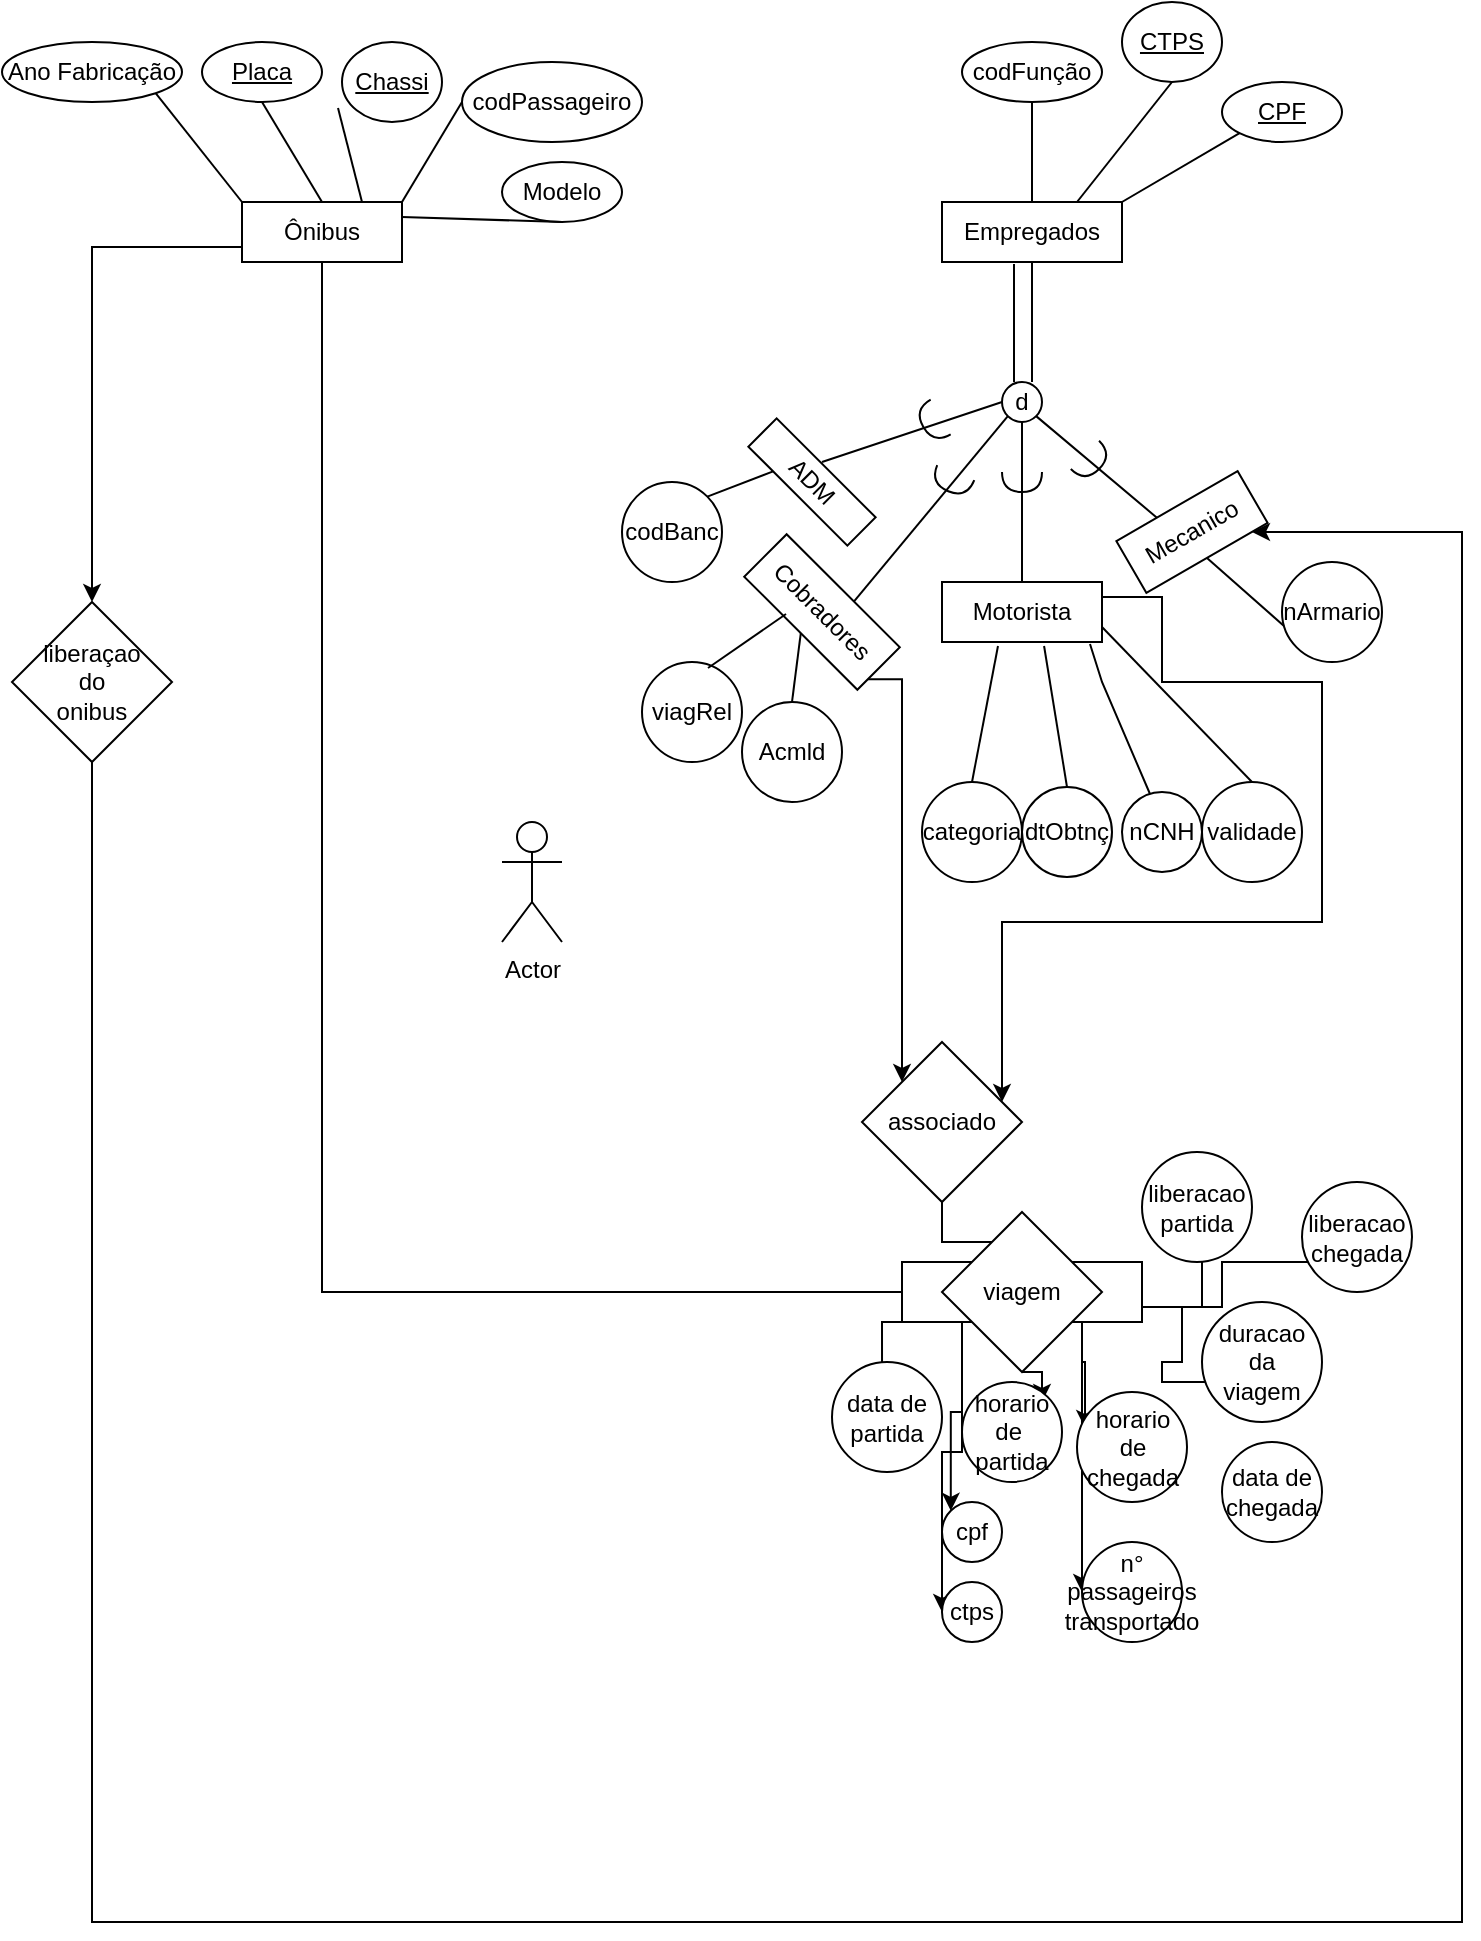 <mxfile version="21.7.5" type="github" pages="2">
  <diagram id="R2lEEEUBdFMjLlhIrx00" name="Page-1">
    <mxGraphModel dx="883" dy="337" grid="1" gridSize="10" guides="1" tooltips="1" connect="1" arrows="1" fold="1" page="1" pageScale="1" pageWidth="850" pageHeight="1100" math="0" shadow="0" extFonts="Permanent Marker^https://fonts.googleapis.com/css?family=Permanent+Marker">
      <root>
        <mxCell id="0" />
        <mxCell id="1" parent="0" />
        <mxCell id="-ZE24n4rQE2Rr5PEtNpd-37" style="edgeStyle=orthogonalEdgeStyle;rounded=0;orthogonalLoop=1;jettySize=auto;html=1;exitX=0.5;exitY=1;exitDx=0;exitDy=0;entryX=0;entryY=0.5;entryDx=0;entryDy=0;" parent="1" source="P4Qe4bIyhjVOa-29sOe9-1" target="-ZE24n4rQE2Rr5PEtNpd-9" edge="1">
          <mxGeometry relative="1" as="geometry" />
        </mxCell>
        <mxCell id="hOX4rJRIt0ofQGxdPfrl-7" style="edgeStyle=orthogonalEdgeStyle;rounded=0;orthogonalLoop=1;jettySize=auto;html=1;exitX=0;exitY=0.75;exitDx=0;exitDy=0;" edge="1" parent="1" source="P4Qe4bIyhjVOa-29sOe9-1" target="hOX4rJRIt0ofQGxdPfrl-4">
          <mxGeometry relative="1" as="geometry" />
        </mxCell>
        <mxCell id="P4Qe4bIyhjVOa-29sOe9-1" value="Ônibus" style="rounded=0;whiteSpace=wrap;html=1;" parent="1" vertex="1">
          <mxGeometry x="190" y="150" width="80" height="30" as="geometry" />
        </mxCell>
        <mxCell id="P4Qe4bIyhjVOa-29sOe9-2" value="codPassageiro" style="ellipse;whiteSpace=wrap;html=1;" parent="1" vertex="1">
          <mxGeometry x="300" y="80" width="90" height="40" as="geometry" />
        </mxCell>
        <mxCell id="P4Qe4bIyhjVOa-29sOe9-3" value="Ano Fabricação" style="ellipse;whiteSpace=wrap;html=1;" parent="1" vertex="1">
          <mxGeometry x="70" y="70" width="90" height="30" as="geometry" />
        </mxCell>
        <mxCell id="P4Qe4bIyhjVOa-29sOe9-4" value="Modelo" style="ellipse;whiteSpace=wrap;html=1;" parent="1" vertex="1">
          <mxGeometry x="320" y="130" width="60" height="30" as="geometry" />
        </mxCell>
        <mxCell id="P4Qe4bIyhjVOa-29sOe9-5" value="&lt;u&gt;Chassi&lt;/u&gt;" style="ellipse;whiteSpace=wrap;html=1;" parent="1" vertex="1">
          <mxGeometry x="240" y="70" width="50" height="40" as="geometry" />
        </mxCell>
        <mxCell id="P4Qe4bIyhjVOa-29sOe9-6" value="&lt;u&gt;Placa&lt;/u&gt;" style="ellipse;whiteSpace=wrap;html=1;" parent="1" vertex="1">
          <mxGeometry x="170" y="70" width="60" height="30" as="geometry" />
        </mxCell>
        <mxCell id="P4Qe4bIyhjVOa-29sOe9-7" value="" style="endArrow=none;html=1;rounded=0;exitX=0.5;exitY=0;exitDx=0;exitDy=0;" parent="1" source="P4Qe4bIyhjVOa-29sOe9-1" edge="1">
          <mxGeometry width="50" height="50" relative="1" as="geometry">
            <mxPoint x="400" y="270" as="sourcePoint" />
            <mxPoint x="200" y="100" as="targetPoint" />
            <Array as="points">
              <mxPoint x="200" y="100" />
            </Array>
          </mxGeometry>
        </mxCell>
        <mxCell id="P4Qe4bIyhjVOa-29sOe9-8" value="" style="endArrow=none;html=1;rounded=0;entryX=1;entryY=1;entryDx=0;entryDy=0;exitX=0;exitY=0;exitDx=0;exitDy=0;" parent="1" source="P4Qe4bIyhjVOa-29sOe9-1" target="P4Qe4bIyhjVOa-29sOe9-3" edge="1">
          <mxGeometry width="50" height="50" relative="1" as="geometry">
            <mxPoint x="400" y="270" as="sourcePoint" />
            <mxPoint x="450" y="220" as="targetPoint" />
          </mxGeometry>
        </mxCell>
        <mxCell id="P4Qe4bIyhjVOa-29sOe9-9" value="" style="endArrow=none;html=1;rounded=0;exitX=0.75;exitY=0;exitDx=0;exitDy=0;entryX=-0.04;entryY=0.825;entryDx=0;entryDy=0;entryPerimeter=0;" parent="1" source="P4Qe4bIyhjVOa-29sOe9-1" target="P4Qe4bIyhjVOa-29sOe9-5" edge="1">
          <mxGeometry width="50" height="50" relative="1" as="geometry">
            <mxPoint x="400" y="270" as="sourcePoint" />
            <mxPoint x="450" y="220" as="targetPoint" />
          </mxGeometry>
        </mxCell>
        <mxCell id="P4Qe4bIyhjVOa-29sOe9-10" value="" style="endArrow=none;html=1;rounded=0;exitX=1;exitY=0;exitDx=0;exitDy=0;entryX=0;entryY=0.5;entryDx=0;entryDy=0;" parent="1" source="P4Qe4bIyhjVOa-29sOe9-1" target="P4Qe4bIyhjVOa-29sOe9-2" edge="1">
          <mxGeometry width="50" height="50" relative="1" as="geometry">
            <mxPoint x="400" y="270" as="sourcePoint" />
            <mxPoint x="450" y="220" as="targetPoint" />
          </mxGeometry>
        </mxCell>
        <mxCell id="P4Qe4bIyhjVOa-29sOe9-11" value="" style="endArrow=none;html=1;rounded=0;exitX=1;exitY=0.25;exitDx=0;exitDy=0;entryX=0.5;entryY=1;entryDx=0;entryDy=0;" parent="1" source="P4Qe4bIyhjVOa-29sOe9-1" target="P4Qe4bIyhjVOa-29sOe9-4" edge="1">
          <mxGeometry width="50" height="50" relative="1" as="geometry">
            <mxPoint x="400" y="270" as="sourcePoint" />
            <mxPoint x="450" y="220" as="targetPoint" />
          </mxGeometry>
        </mxCell>
        <mxCell id="P4Qe4bIyhjVOa-29sOe9-13" value="Empregados" style="rounded=0;whiteSpace=wrap;html=1;" parent="1" vertex="1">
          <mxGeometry x="540" y="150" width="90" height="30" as="geometry" />
        </mxCell>
        <mxCell id="P4Qe4bIyhjVOa-29sOe9-14" style="edgeStyle=orthogonalEdgeStyle;rounded=0;orthogonalLoop=1;jettySize=auto;html=1;exitX=0.5;exitY=1;exitDx=0;exitDy=0;" parent="1" source="P4Qe4bIyhjVOa-29sOe9-13" target="P4Qe4bIyhjVOa-29sOe9-13" edge="1">
          <mxGeometry relative="1" as="geometry" />
        </mxCell>
        <mxCell id="P4Qe4bIyhjVOa-29sOe9-15" value="&lt;u&gt;CTPS&lt;/u&gt;" style="ellipse;whiteSpace=wrap;html=1;" parent="1" vertex="1">
          <mxGeometry x="630" y="50" width="50" height="40" as="geometry" />
        </mxCell>
        <mxCell id="P4Qe4bIyhjVOa-29sOe9-16" value="&lt;u&gt;CPF&lt;/u&gt;" style="ellipse;whiteSpace=wrap;html=1;" parent="1" vertex="1">
          <mxGeometry x="680" y="90" width="60" height="30" as="geometry" />
        </mxCell>
        <mxCell id="P4Qe4bIyhjVOa-29sOe9-17" value="codFunção" style="ellipse;whiteSpace=wrap;html=1;" parent="1" vertex="1">
          <mxGeometry x="550" y="70" width="70" height="30" as="geometry" />
        </mxCell>
        <mxCell id="P4Qe4bIyhjVOa-29sOe9-18" value="" style="endArrow=none;html=1;rounded=0;entryX=0.5;entryY=1;entryDx=0;entryDy=0;exitX=0.5;exitY=0;exitDx=0;exitDy=0;" parent="1" source="P4Qe4bIyhjVOa-29sOe9-13" target="P4Qe4bIyhjVOa-29sOe9-17" edge="1">
          <mxGeometry width="50" height="50" relative="1" as="geometry">
            <mxPoint x="400" y="270" as="sourcePoint" />
            <mxPoint x="450" y="220" as="targetPoint" />
          </mxGeometry>
        </mxCell>
        <mxCell id="P4Qe4bIyhjVOa-29sOe9-19" value="" style="endArrow=none;html=1;rounded=0;entryX=0.5;entryY=1;entryDx=0;entryDy=0;exitX=0.75;exitY=0;exitDx=0;exitDy=0;" parent="1" source="P4Qe4bIyhjVOa-29sOe9-13" target="P4Qe4bIyhjVOa-29sOe9-15" edge="1">
          <mxGeometry width="50" height="50" relative="1" as="geometry">
            <mxPoint x="400" y="270" as="sourcePoint" />
            <mxPoint x="450" y="220" as="targetPoint" />
          </mxGeometry>
        </mxCell>
        <mxCell id="P4Qe4bIyhjVOa-29sOe9-20" value="" style="endArrow=none;html=1;rounded=0;entryX=0;entryY=1;entryDx=0;entryDy=0;exitX=1;exitY=0;exitDx=0;exitDy=0;" parent="1" source="P4Qe4bIyhjVOa-29sOe9-13" target="P4Qe4bIyhjVOa-29sOe9-16" edge="1">
          <mxGeometry width="50" height="50" relative="1" as="geometry">
            <mxPoint x="400" y="270" as="sourcePoint" />
            <mxPoint x="450" y="220" as="targetPoint" />
          </mxGeometry>
        </mxCell>
        <mxCell id="P4Qe4bIyhjVOa-29sOe9-22" value="" style="endArrow=none;html=1;rounded=0;entryX=0.5;entryY=1;entryDx=0;entryDy=0;" parent="1" target="P4Qe4bIyhjVOa-29sOe9-13" edge="1">
          <mxGeometry width="50" height="50" relative="1" as="geometry">
            <mxPoint x="585" y="240" as="sourcePoint" />
            <mxPoint x="450" y="220" as="targetPoint" />
          </mxGeometry>
        </mxCell>
        <mxCell id="P4Qe4bIyhjVOa-29sOe9-23" value="" style="endArrow=none;html=1;rounded=0;entryX=0.4;entryY=1.033;entryDx=0;entryDy=0;entryPerimeter=0;" parent="1" target="P4Qe4bIyhjVOa-29sOe9-13" edge="1">
          <mxGeometry width="50" height="50" relative="1" as="geometry">
            <mxPoint x="576" y="240" as="sourcePoint" />
            <mxPoint x="600" y="210" as="targetPoint" />
          </mxGeometry>
        </mxCell>
        <mxCell id="P4Qe4bIyhjVOa-29sOe9-24" value="d" style="ellipse;whiteSpace=wrap;html=1;aspect=fixed;" parent="1" vertex="1">
          <mxGeometry x="570" y="240" width="20" height="20" as="geometry" />
        </mxCell>
        <mxCell id="P4Qe4bIyhjVOa-29sOe9-25" value="" style="endArrow=none;html=1;rounded=0;" parent="1" edge="1">
          <mxGeometry width="50" height="50" relative="1" as="geometry">
            <mxPoint x="480" y="280" as="sourcePoint" />
            <mxPoint x="570" y="250" as="targetPoint" />
          </mxGeometry>
        </mxCell>
        <mxCell id="P4Qe4bIyhjVOa-29sOe9-26" value="" style="endArrow=none;html=1;rounded=0;entryX=0.5;entryY=1;entryDx=0;entryDy=0;" parent="1" target="P4Qe4bIyhjVOa-29sOe9-24" edge="1">
          <mxGeometry width="50" height="50" relative="1" as="geometry">
            <mxPoint x="580" y="340" as="sourcePoint" />
            <mxPoint x="600" y="270" as="targetPoint" />
          </mxGeometry>
        </mxCell>
        <mxCell id="P4Qe4bIyhjVOa-29sOe9-27" value="" style="endArrow=none;html=1;rounded=0;entryX=1;entryY=1;entryDx=0;entryDy=0;" parent="1" target="P4Qe4bIyhjVOa-29sOe9-24" edge="1">
          <mxGeometry width="50" height="50" relative="1" as="geometry">
            <mxPoint x="650" y="310" as="sourcePoint" />
            <mxPoint x="450" y="220" as="targetPoint" />
          </mxGeometry>
        </mxCell>
        <mxCell id="P4Qe4bIyhjVOa-29sOe9-28" value="" style="endArrow=none;html=1;rounded=0;entryX=0;entryY=1;entryDx=0;entryDy=0;exitX=0.597;exitY=0.052;exitDx=0;exitDy=0;exitPerimeter=0;" parent="1" source="P4Qe4bIyhjVOa-29sOe9-40" target="P4Qe4bIyhjVOa-29sOe9-24" edge="1">
          <mxGeometry width="50" height="50" relative="1" as="geometry">
            <mxPoint x="520" y="320" as="sourcePoint" />
            <mxPoint x="450" y="220" as="targetPoint" />
          </mxGeometry>
        </mxCell>
        <mxCell id="P4Qe4bIyhjVOa-29sOe9-29" value="" style="shape=requiredInterface;html=1;verticalLabelPosition=bottom;sketch=0;rotation=112;" parent="1" vertex="1">
          <mxGeometry x="540" y="280" width="10" height="20" as="geometry" />
        </mxCell>
        <mxCell id="P4Qe4bIyhjVOa-29sOe9-30" value="" style="shape=requiredInterface;html=1;verticalLabelPosition=bottom;sketch=0;rotation=-210;" parent="1" vertex="1">
          <mxGeometry x="530" y="250" width="10" height="20" as="geometry" />
        </mxCell>
        <mxCell id="P4Qe4bIyhjVOa-29sOe9-31" value="" style="shape=requiredInterface;html=1;verticalLabelPosition=bottom;sketch=0;rotation=90;" parent="1" vertex="1">
          <mxGeometry x="575" y="280" width="10" height="20" as="geometry" />
        </mxCell>
        <mxCell id="P4Qe4bIyhjVOa-29sOe9-32" value="" style="shape=requiredInterface;html=1;verticalLabelPosition=bottom;sketch=0;rotation=45;" parent="1" vertex="1">
          <mxGeometry x="610" y="270" width="10" height="20" as="geometry" />
        </mxCell>
        <mxCell id="P4Qe4bIyhjVOa-29sOe9-38" value="ADM" style="rounded=0;whiteSpace=wrap;html=1;rotation=45;" parent="1" vertex="1">
          <mxGeometry x="440" y="280" width="70" height="20" as="geometry" />
        </mxCell>
        <mxCell id="P4Qe4bIyhjVOa-29sOe9-39" value="Mecanico" style="rounded=0;whiteSpace=wrap;html=1;rotation=-30;" parent="1" vertex="1">
          <mxGeometry x="630" y="300" width="70" height="30" as="geometry" />
        </mxCell>
        <mxCell id="-ZE24n4rQE2Rr5PEtNpd-5" style="edgeStyle=orthogonalEdgeStyle;rounded=0;orthogonalLoop=1;jettySize=auto;html=1;exitX=1;exitY=0.75;exitDx=0;exitDy=0;" parent="1" source="P4Qe4bIyhjVOa-29sOe9-40" target="-ZE24n4rQE2Rr5PEtNpd-1" edge="1">
          <mxGeometry relative="1" as="geometry">
            <Array as="points">
              <mxPoint x="520" y="389" />
              <mxPoint x="520" y="570" />
            </Array>
          </mxGeometry>
        </mxCell>
        <mxCell id="P4Qe4bIyhjVOa-29sOe9-40" value="Cobradores" style="rounded=0;whiteSpace=wrap;html=1;rotation=45;" parent="1" vertex="1">
          <mxGeometry x="440" y="340" width="80" height="30" as="geometry" />
        </mxCell>
        <mxCell id="-ZE24n4rQE2Rr5PEtNpd-6" style="edgeStyle=orthogonalEdgeStyle;rounded=0;orthogonalLoop=1;jettySize=auto;html=1;exitX=1;exitY=0.25;exitDx=0;exitDy=0;" parent="1" source="P4Qe4bIyhjVOa-29sOe9-43" target="-ZE24n4rQE2Rr5PEtNpd-1" edge="1">
          <mxGeometry relative="1" as="geometry">
            <Array as="points">
              <mxPoint x="650" y="348" />
              <mxPoint x="650" y="390" />
              <mxPoint x="730" y="390" />
              <mxPoint x="730" y="510" />
              <mxPoint x="570" y="510" />
            </Array>
          </mxGeometry>
        </mxCell>
        <mxCell id="P4Qe4bIyhjVOa-29sOe9-43" value="Motorista" style="rounded=0;whiteSpace=wrap;html=1;" parent="1" vertex="1">
          <mxGeometry x="540" y="340" width="80" height="30" as="geometry" />
        </mxCell>
        <mxCell id="P4Qe4bIyhjVOa-29sOe9-44" value="categoria" style="ellipse;whiteSpace=wrap;html=1;aspect=fixed;" parent="1" vertex="1">
          <mxGeometry x="530" y="440" width="50" height="50" as="geometry" />
        </mxCell>
        <mxCell id="P4Qe4bIyhjVOa-29sOe9-45" value="nArmario" style="ellipse;whiteSpace=wrap;html=1;aspect=fixed;" parent="1" vertex="1">
          <mxGeometry x="710" y="330" width="50" height="50" as="geometry" />
        </mxCell>
        <mxCell id="P4Qe4bIyhjVOa-29sOe9-46" value="nCNH" style="ellipse;whiteSpace=wrap;html=1;aspect=fixed;" parent="1" vertex="1">
          <mxGeometry x="630" y="445" width="40" height="40" as="geometry" />
        </mxCell>
        <mxCell id="P4Qe4bIyhjVOa-29sOe9-47" value="dtObtnç" style="ellipse;whiteSpace=wrap;html=1;aspect=fixed;" parent="1" vertex="1">
          <mxGeometry x="580" y="442.5" width="45" height="45" as="geometry" />
        </mxCell>
        <mxCell id="P4Qe4bIyhjVOa-29sOe9-48" value="validade" style="ellipse;whiteSpace=wrap;html=1;aspect=fixed;" parent="1" vertex="1">
          <mxGeometry x="670" y="440" width="50" height="50" as="geometry" />
        </mxCell>
        <mxCell id="P4Qe4bIyhjVOa-29sOe9-49" value="viagRel" style="ellipse;whiteSpace=wrap;html=1;aspect=fixed;" parent="1" vertex="1">
          <mxGeometry x="390" y="380" width="50" height="50" as="geometry" />
        </mxCell>
        <mxCell id="P4Qe4bIyhjVOa-29sOe9-50" value="Acmld" style="ellipse;whiteSpace=wrap;html=1;aspect=fixed;" parent="1" vertex="1">
          <mxGeometry x="440" y="400" width="50" height="50" as="geometry" />
        </mxCell>
        <mxCell id="P4Qe4bIyhjVOa-29sOe9-51" value="codBanc" style="ellipse;whiteSpace=wrap;html=1;aspect=fixed;" parent="1" vertex="1">
          <mxGeometry x="380" y="290" width="50" height="50" as="geometry" />
        </mxCell>
        <mxCell id="P4Qe4bIyhjVOa-29sOe9-52" value="" style="endArrow=none;html=1;rounded=0;entryX=0.35;entryY=1.067;entryDx=0;entryDy=0;entryPerimeter=0;exitX=0.5;exitY=0;exitDx=0;exitDy=0;" parent="1" source="P4Qe4bIyhjVOa-29sOe9-44" target="P4Qe4bIyhjVOa-29sOe9-43" edge="1">
          <mxGeometry width="50" height="50" relative="1" as="geometry">
            <mxPoint x="400" y="470" as="sourcePoint" />
            <mxPoint x="450" y="420" as="targetPoint" />
          </mxGeometry>
        </mxCell>
        <mxCell id="P4Qe4bIyhjVOa-29sOe9-54" value="" style="endArrow=none;html=1;rounded=0;entryX=0.638;entryY=1.067;entryDx=0;entryDy=0;entryPerimeter=0;exitX=0.5;exitY=0;exitDx=0;exitDy=0;" parent="1" source="P4Qe4bIyhjVOa-29sOe9-47" target="P4Qe4bIyhjVOa-29sOe9-43" edge="1">
          <mxGeometry width="50" height="50" relative="1" as="geometry">
            <mxPoint x="400" y="470" as="sourcePoint" />
            <mxPoint x="450" y="420" as="targetPoint" />
          </mxGeometry>
        </mxCell>
        <mxCell id="P4Qe4bIyhjVOa-29sOe9-55" value="" style="endArrow=none;html=1;rounded=0;entryX=0.925;entryY=1.033;entryDx=0;entryDy=0;entryPerimeter=0;exitX=0.35;exitY=0.025;exitDx=0;exitDy=0;exitPerimeter=0;" parent="1" source="P4Qe4bIyhjVOa-29sOe9-46" target="P4Qe4bIyhjVOa-29sOe9-43" edge="1">
          <mxGeometry width="50" height="50" relative="1" as="geometry">
            <mxPoint x="400" y="470" as="sourcePoint" />
            <mxPoint x="450" y="420" as="targetPoint" />
            <Array as="points">
              <mxPoint x="620" y="390" />
            </Array>
          </mxGeometry>
        </mxCell>
        <mxCell id="P4Qe4bIyhjVOa-29sOe9-58" value="" style="endArrow=none;html=1;rounded=0;entryX=1;entryY=0.75;entryDx=0;entryDy=0;exitX=0.5;exitY=0;exitDx=0;exitDy=0;" parent="1" source="P4Qe4bIyhjVOa-29sOe9-48" target="P4Qe4bIyhjVOa-29sOe9-43" edge="1">
          <mxGeometry width="50" height="50" relative="1" as="geometry">
            <mxPoint x="400" y="470" as="sourcePoint" />
            <mxPoint x="450" y="420" as="targetPoint" />
          </mxGeometry>
        </mxCell>
        <mxCell id="P4Qe4bIyhjVOa-29sOe9-62" value="" style="endArrow=none;html=1;rounded=0;entryX=0.5;entryY=1;entryDx=0;entryDy=0;exitX=0.02;exitY=0.64;exitDx=0;exitDy=0;exitPerimeter=0;" parent="1" source="P4Qe4bIyhjVOa-29sOe9-45" target="P4Qe4bIyhjVOa-29sOe9-39" edge="1">
          <mxGeometry width="50" height="50" relative="1" as="geometry">
            <mxPoint x="400" y="470" as="sourcePoint" />
            <mxPoint x="450" y="420" as="targetPoint" />
          </mxGeometry>
        </mxCell>
        <mxCell id="P4Qe4bIyhjVOa-29sOe9-63" value="" style="endArrow=none;html=1;rounded=0;entryX=0.35;entryY=0.948;entryDx=0;entryDy=0;entryPerimeter=0;exitX=0.66;exitY=0.06;exitDx=0;exitDy=0;exitPerimeter=0;" parent="1" source="P4Qe4bIyhjVOa-29sOe9-49" target="P4Qe4bIyhjVOa-29sOe9-40" edge="1">
          <mxGeometry width="50" height="50" relative="1" as="geometry">
            <mxPoint x="400" y="470" as="sourcePoint" />
            <mxPoint x="450" y="420" as="targetPoint" />
          </mxGeometry>
        </mxCell>
        <mxCell id="P4Qe4bIyhjVOa-29sOe9-64" value="" style="endArrow=none;html=1;rounded=0;entryX=0.5;entryY=1;entryDx=0;entryDy=0;exitX=0.5;exitY=0;exitDx=0;exitDy=0;" parent="1" source="P4Qe4bIyhjVOa-29sOe9-50" target="P4Qe4bIyhjVOa-29sOe9-40" edge="1">
          <mxGeometry width="50" height="50" relative="1" as="geometry">
            <mxPoint x="400" y="470" as="sourcePoint" />
            <mxPoint x="450" y="420" as="targetPoint" />
          </mxGeometry>
        </mxCell>
        <mxCell id="P4Qe4bIyhjVOa-29sOe9-65" value="" style="endArrow=none;html=1;rounded=0;entryX=0.25;entryY=1;entryDx=0;entryDy=0;exitX=1;exitY=0;exitDx=0;exitDy=0;" parent="1" source="P4Qe4bIyhjVOa-29sOe9-51" target="P4Qe4bIyhjVOa-29sOe9-38" edge="1">
          <mxGeometry width="50" height="50" relative="1" as="geometry">
            <mxPoint x="400" y="470" as="sourcePoint" />
            <mxPoint x="450" y="420" as="targetPoint" />
          </mxGeometry>
        </mxCell>
        <mxCell id="-ZE24n4rQE2Rr5PEtNpd-10" style="edgeStyle=orthogonalEdgeStyle;rounded=0;orthogonalLoop=1;jettySize=auto;html=1;exitX=0.5;exitY=1;exitDx=0;exitDy=0;" parent="1" source="-ZE24n4rQE2Rr5PEtNpd-1" target="-ZE24n4rQE2Rr5PEtNpd-9" edge="1">
          <mxGeometry relative="1" as="geometry" />
        </mxCell>
        <mxCell id="-ZE24n4rQE2Rr5PEtNpd-1" value="associado" style="rhombus;whiteSpace=wrap;html=1;" parent="1" vertex="1">
          <mxGeometry x="500" y="570" width="80" height="80" as="geometry" />
        </mxCell>
        <mxCell id="-ZE24n4rQE2Rr5PEtNpd-26" style="edgeStyle=orthogonalEdgeStyle;rounded=0;orthogonalLoop=1;jettySize=auto;html=1;exitX=0;exitY=1;exitDx=0;exitDy=0;entryX=0.455;entryY=0.182;entryDx=0;entryDy=0;entryPerimeter=0;" parent="1" source="-ZE24n4rQE2Rr5PEtNpd-8" target="-ZE24n4rQE2Rr5PEtNpd-13" edge="1">
          <mxGeometry relative="1" as="geometry" />
        </mxCell>
        <mxCell id="-ZE24n4rQE2Rr5PEtNpd-27" style="edgeStyle=orthogonalEdgeStyle;rounded=0;orthogonalLoop=1;jettySize=auto;html=1;exitX=0.25;exitY=1;exitDx=0;exitDy=0;entryX=0;entryY=0;entryDx=0;entryDy=0;" parent="1" source="-ZE24n4rQE2Rr5PEtNpd-8" target="-ZE24n4rQE2Rr5PEtNpd-15" edge="1">
          <mxGeometry relative="1" as="geometry" />
        </mxCell>
        <mxCell id="-ZE24n4rQE2Rr5PEtNpd-28" style="edgeStyle=orthogonalEdgeStyle;rounded=0;orthogonalLoop=1;jettySize=auto;html=1;exitX=0.25;exitY=1;exitDx=0;exitDy=0;entryX=0;entryY=0.5;entryDx=0;entryDy=0;" parent="1" source="-ZE24n4rQE2Rr5PEtNpd-8" target="-ZE24n4rQE2Rr5PEtNpd-14" edge="1">
          <mxGeometry relative="1" as="geometry">
            <Array as="points">
              <mxPoint x="550" y="775" />
              <mxPoint x="540" y="775" />
            </Array>
          </mxGeometry>
        </mxCell>
        <mxCell id="-ZE24n4rQE2Rr5PEtNpd-30" style="edgeStyle=orthogonalEdgeStyle;rounded=0;orthogonalLoop=1;jettySize=auto;html=1;exitX=0.75;exitY=1;exitDx=0;exitDy=0;entryX=0.073;entryY=0.327;entryDx=0;entryDy=0;entryPerimeter=0;" parent="1" source="-ZE24n4rQE2Rr5PEtNpd-8" target="-ZE24n4rQE2Rr5PEtNpd-19" edge="1">
          <mxGeometry relative="1" as="geometry" />
        </mxCell>
        <mxCell id="-ZE24n4rQE2Rr5PEtNpd-31" style="edgeStyle=orthogonalEdgeStyle;rounded=0;orthogonalLoop=1;jettySize=auto;html=1;exitX=0.75;exitY=1;exitDx=0;exitDy=0;entryX=0;entryY=0.5;entryDx=0;entryDy=0;" parent="1" source="-ZE24n4rQE2Rr5PEtNpd-8" target="-ZE24n4rQE2Rr5PEtNpd-17" edge="1">
          <mxGeometry relative="1" as="geometry">
            <Array as="points">
              <mxPoint x="610" y="810" />
              <mxPoint x="610" y="810" />
            </Array>
          </mxGeometry>
        </mxCell>
        <mxCell id="-ZE24n4rQE2Rr5PEtNpd-32" style="edgeStyle=orthogonalEdgeStyle;rounded=0;orthogonalLoop=1;jettySize=auto;html=1;exitX=1;exitY=0.75;exitDx=0;exitDy=0;entryX=0.5;entryY=0.667;entryDx=0;entryDy=0;entryPerimeter=0;" parent="1" source="-ZE24n4rQE2Rr5PEtNpd-8" target="-ZE24n4rQE2Rr5PEtNpd-23" edge="1">
          <mxGeometry relative="1" as="geometry" />
        </mxCell>
        <mxCell id="-ZE24n4rQE2Rr5PEtNpd-34" style="edgeStyle=orthogonalEdgeStyle;rounded=0;orthogonalLoop=1;jettySize=auto;html=1;exitX=1;exitY=0.75;exitDx=0;exitDy=0;entryX=0.727;entryY=0.273;entryDx=0;entryDy=0;entryPerimeter=0;" parent="1" source="-ZE24n4rQE2Rr5PEtNpd-8" target="-ZE24n4rQE2Rr5PEtNpd-24" edge="1">
          <mxGeometry relative="1" as="geometry">
            <Array as="points">
              <mxPoint x="670" y="703" />
              <mxPoint x="670" y="640" />
            </Array>
          </mxGeometry>
        </mxCell>
        <mxCell id="-ZE24n4rQE2Rr5PEtNpd-36" style="edgeStyle=orthogonalEdgeStyle;rounded=0;orthogonalLoop=1;jettySize=auto;html=1;exitX=1;exitY=0.75;exitDx=0;exitDy=0;entryX=0.909;entryY=0.727;entryDx=0;entryDy=0;entryPerimeter=0;" parent="1" source="-ZE24n4rQE2Rr5PEtNpd-8" target="-ZE24n4rQE2Rr5PEtNpd-25" edge="1">
          <mxGeometry relative="1" as="geometry" />
        </mxCell>
        <mxCell id="-ZE24n4rQE2Rr5PEtNpd-8" value="viagem" style="rounded=0;whiteSpace=wrap;html=1;" parent="1" vertex="1">
          <mxGeometry x="520" y="680" width="120" height="30" as="geometry" />
        </mxCell>
        <mxCell id="-ZE24n4rQE2Rr5PEtNpd-21" style="edgeStyle=orthogonalEdgeStyle;rounded=0;orthogonalLoop=1;jettySize=auto;html=1;exitX=0.5;exitY=1;exitDx=0;exitDy=0;" parent="1" source="-ZE24n4rQE2Rr5PEtNpd-9" edge="1">
          <mxGeometry relative="1" as="geometry">
            <mxPoint x="590" y="750" as="targetPoint" />
          </mxGeometry>
        </mxCell>
        <mxCell id="-ZE24n4rQE2Rr5PEtNpd-9" value="viagem" style="rhombus;whiteSpace=wrap;html=1;" parent="1" vertex="1">
          <mxGeometry x="540" y="655" width="80" height="80" as="geometry" />
        </mxCell>
        <mxCell id="-ZE24n4rQE2Rr5PEtNpd-13" value="data de&lt;br&gt;partida" style="ellipse;whiteSpace=wrap;html=1;aspect=fixed;" parent="1" vertex="1">
          <mxGeometry x="485" y="730" width="55" height="55" as="geometry" />
        </mxCell>
        <mxCell id="-ZE24n4rQE2Rr5PEtNpd-14" value="ctps" style="ellipse;whiteSpace=wrap;html=1;aspect=fixed;" parent="1" vertex="1">
          <mxGeometry x="540" y="840" width="30" height="30" as="geometry" />
        </mxCell>
        <mxCell id="-ZE24n4rQE2Rr5PEtNpd-15" value="cpf" style="ellipse;whiteSpace=wrap;html=1;aspect=fixed;" parent="1" vertex="1">
          <mxGeometry x="540" y="800" width="30" height="30" as="geometry" />
        </mxCell>
        <mxCell id="-ZE24n4rQE2Rr5PEtNpd-16" value="horario de&amp;nbsp;&lt;br&gt;partida" style="ellipse;whiteSpace=wrap;html=1;aspect=fixed;" parent="1" vertex="1">
          <mxGeometry x="550" y="740" width="50" height="50" as="geometry" />
        </mxCell>
        <mxCell id="-ZE24n4rQE2Rr5PEtNpd-17" value="n° passageiros&lt;br&gt;transportado" style="ellipse;whiteSpace=wrap;html=1;aspect=fixed;" parent="1" vertex="1">
          <mxGeometry x="610" y="820" width="50" height="50" as="geometry" />
        </mxCell>
        <mxCell id="-ZE24n4rQE2Rr5PEtNpd-18" value="data de&lt;br&gt;chegada" style="ellipse;whiteSpace=wrap;html=1;aspect=fixed;" parent="1" vertex="1">
          <mxGeometry x="680" y="770" width="50" height="50" as="geometry" />
        </mxCell>
        <mxCell id="-ZE24n4rQE2Rr5PEtNpd-19" value="horario&lt;br&gt;de&lt;br&gt;chegada" style="ellipse;whiteSpace=wrap;html=1;aspect=fixed;" parent="1" vertex="1">
          <mxGeometry x="607.5" y="745" width="55" height="55" as="geometry" />
        </mxCell>
        <mxCell id="-ZE24n4rQE2Rr5PEtNpd-23" value="duracao da&lt;br&gt;viagem" style="ellipse;whiteSpace=wrap;html=1;aspect=fixed;" parent="1" vertex="1">
          <mxGeometry x="670" y="700" width="60" height="60" as="geometry" />
        </mxCell>
        <mxCell id="-ZE24n4rQE2Rr5PEtNpd-24" value="liberacao partida" style="ellipse;whiteSpace=wrap;html=1;aspect=fixed;" parent="1" vertex="1">
          <mxGeometry x="640" y="625" width="55" height="55" as="geometry" />
        </mxCell>
        <mxCell id="-ZE24n4rQE2Rr5PEtNpd-25" value="liberacao chegada" style="ellipse;whiteSpace=wrap;html=1;aspect=fixed;" parent="1" vertex="1">
          <mxGeometry x="720" y="640" width="55" height="55" as="geometry" />
        </mxCell>
        <mxCell id="hOX4rJRIt0ofQGxdPfrl-6" style="edgeStyle=orthogonalEdgeStyle;rounded=0;orthogonalLoop=1;jettySize=auto;html=1;exitX=0.5;exitY=1;exitDx=0;exitDy=0;" edge="1" parent="1" source="hOX4rJRIt0ofQGxdPfrl-4" target="P4Qe4bIyhjVOa-29sOe9-39">
          <mxGeometry relative="1" as="geometry">
            <Array as="points">
              <mxPoint x="115" y="1010" />
              <mxPoint x="800" y="1010" />
              <mxPoint x="800" y="315" />
            </Array>
          </mxGeometry>
        </mxCell>
        <mxCell id="hOX4rJRIt0ofQGxdPfrl-4" value="liberaçao&lt;br&gt;do&lt;br&gt;onibus" style="rhombus;whiteSpace=wrap;html=1;" vertex="1" parent="1">
          <mxGeometry x="75" y="350" width="80" height="80" as="geometry" />
        </mxCell>
        <mxCell id="Zd61n4JDxstY8qB-NCXP-1" value="Actor" style="shape=umlActor;verticalLabelPosition=bottom;verticalAlign=top;html=1;outlineConnect=0;" vertex="1" parent="1">
          <mxGeometry x="320" y="460" width="30" height="60" as="geometry" />
        </mxCell>
      </root>
    </mxGraphModel>
  </diagram>
  <diagram id="-1_eX9wzWCtptFLg6ToF" name="Página-2">
    <mxGraphModel dx="2802" dy="1607" grid="1" gridSize="10" guides="1" tooltips="1" connect="1" arrows="1" fold="1" page="1" pageScale="1" pageWidth="827" pageHeight="1169" math="0" shadow="0">
      <root>
        <mxCell id="0" />
        <mxCell id="1" parent="0" />
        <mxCell id="V5Tqe1dCcRccoNGTADF9-14" value="ônibus" style="shape=table;startSize=30;container=1;collapsible=1;childLayout=tableLayout;fixedRows=1;rowLines=0;fontStyle=1;align=center;resizeLast=1;html=1;" vertex="1" parent="1">
          <mxGeometry x="-900" y="-1130" width="190" height="190" as="geometry">
            <mxRectangle x="-40" y="-310" width="70" height="30" as="alternateBounds" />
          </mxGeometry>
        </mxCell>
        <mxCell id="V5Tqe1dCcRccoNGTADF9-15" value="" style="shape=tableRow;horizontal=0;startSize=0;swimlaneHead=0;swimlaneBody=0;fillColor=none;collapsible=0;dropTarget=0;points=[[0,0.5],[1,0.5]];portConstraint=eastwest;top=0;left=0;right=0;bottom=1;" vertex="1" parent="V5Tqe1dCcRccoNGTADF9-14">
          <mxGeometry y="30" width="190" height="30" as="geometry" />
        </mxCell>
        <mxCell id="V5Tqe1dCcRccoNGTADF9-16" value="PK" style="shape=partialRectangle;connectable=0;fillColor=none;top=0;left=0;bottom=0;right=0;fontStyle=1;overflow=hidden;whiteSpace=wrap;html=1;" vertex="1" parent="V5Tqe1dCcRccoNGTADF9-15">
          <mxGeometry width="30" height="30" as="geometry">
            <mxRectangle width="30" height="30" as="alternateBounds" />
          </mxGeometry>
        </mxCell>
        <mxCell id="V5Tqe1dCcRccoNGTADF9-17" value="chassi" style="shape=partialRectangle;connectable=0;fillColor=none;top=0;left=0;bottom=0;right=0;align=left;spacingLeft=6;fontStyle=5;overflow=hidden;whiteSpace=wrap;html=1;" vertex="1" parent="V5Tqe1dCcRccoNGTADF9-15">
          <mxGeometry x="30" width="160" height="30" as="geometry">
            <mxRectangle width="160" height="30" as="alternateBounds" />
          </mxGeometry>
        </mxCell>
        <mxCell id="V5Tqe1dCcRccoNGTADF9-21" value="" style="shape=tableRow;horizontal=0;startSize=0;swimlaneHead=0;swimlaneBody=0;fillColor=none;collapsible=0;dropTarget=0;points=[[0,0.5],[1,0.5]];portConstraint=eastwest;top=0;left=0;right=0;bottom=0;" vertex="1" parent="V5Tqe1dCcRccoNGTADF9-14">
          <mxGeometry y="60" width="190" height="30" as="geometry" />
        </mxCell>
        <mxCell id="V5Tqe1dCcRccoNGTADF9-22" value="" style="shape=partialRectangle;connectable=0;fillColor=none;top=0;left=0;bottom=0;right=0;editable=1;overflow=hidden;whiteSpace=wrap;html=1;" vertex="1" parent="V5Tqe1dCcRccoNGTADF9-21">
          <mxGeometry width="30" height="30" as="geometry">
            <mxRectangle width="30" height="30" as="alternateBounds" />
          </mxGeometry>
        </mxCell>
        <mxCell id="V5Tqe1dCcRccoNGTADF9-23" value="placa" style="shape=partialRectangle;connectable=0;fillColor=none;top=0;left=0;bottom=0;right=0;align=left;spacingLeft=6;overflow=hidden;whiteSpace=wrap;html=1;" vertex="1" parent="V5Tqe1dCcRccoNGTADF9-21">
          <mxGeometry x="30" width="160" height="30" as="geometry">
            <mxRectangle width="160" height="30" as="alternateBounds" />
          </mxGeometry>
        </mxCell>
        <mxCell id="V5Tqe1dCcRccoNGTADF9-24" value="" style="shape=tableRow;horizontal=0;startSize=0;swimlaneHead=0;swimlaneBody=0;fillColor=none;collapsible=0;dropTarget=0;points=[[0,0.5],[1,0.5]];portConstraint=eastwest;top=0;left=0;right=0;bottom=0;" vertex="1" parent="V5Tqe1dCcRccoNGTADF9-14">
          <mxGeometry y="90" width="190" height="30" as="geometry" />
        </mxCell>
        <mxCell id="V5Tqe1dCcRccoNGTADF9-25" value="" style="shape=partialRectangle;connectable=0;fillColor=none;top=0;left=0;bottom=0;right=0;editable=1;overflow=hidden;whiteSpace=wrap;html=1;" vertex="1" parent="V5Tqe1dCcRccoNGTADF9-24">
          <mxGeometry width="30" height="30" as="geometry">
            <mxRectangle width="30" height="30" as="alternateBounds" />
          </mxGeometry>
        </mxCell>
        <mxCell id="V5Tqe1dCcRccoNGTADF9-26" value="cod.passageiro" style="shape=partialRectangle;connectable=0;fillColor=none;top=0;left=0;bottom=0;right=0;align=left;spacingLeft=6;overflow=hidden;whiteSpace=wrap;html=1;" vertex="1" parent="V5Tqe1dCcRccoNGTADF9-24">
          <mxGeometry x="30" width="160" height="30" as="geometry">
            <mxRectangle width="160" height="30" as="alternateBounds" />
          </mxGeometry>
        </mxCell>
        <mxCell id="V5Tqe1dCcRccoNGTADF9-28" value="" style="shape=tableRow;horizontal=0;startSize=0;swimlaneHead=0;swimlaneBody=0;fillColor=none;collapsible=0;dropTarget=0;points=[[0,0.5],[1,0.5]];portConstraint=eastwest;top=0;left=0;right=0;bottom=0;" vertex="1" parent="V5Tqe1dCcRccoNGTADF9-14">
          <mxGeometry y="120" width="190" height="30" as="geometry" />
        </mxCell>
        <mxCell id="V5Tqe1dCcRccoNGTADF9-29" value="" style="shape=partialRectangle;connectable=0;fillColor=none;top=0;left=0;bottom=0;right=0;editable=1;overflow=hidden;whiteSpace=wrap;html=1;" vertex="1" parent="V5Tqe1dCcRccoNGTADF9-28">
          <mxGeometry width="30" height="30" as="geometry">
            <mxRectangle width="30" height="30" as="alternateBounds" />
          </mxGeometry>
        </mxCell>
        <mxCell id="V5Tqe1dCcRccoNGTADF9-30" value="ano da fabricaçao" style="shape=partialRectangle;connectable=0;fillColor=none;top=0;left=0;bottom=0;right=0;align=left;spacingLeft=6;overflow=hidden;whiteSpace=wrap;html=1;" vertex="1" parent="V5Tqe1dCcRccoNGTADF9-28">
          <mxGeometry x="30" width="160" height="30" as="geometry">
            <mxRectangle width="160" height="30" as="alternateBounds" />
          </mxGeometry>
        </mxCell>
        <mxCell id="V5Tqe1dCcRccoNGTADF9-31" value="" style="shape=tableRow;horizontal=0;startSize=0;swimlaneHead=0;swimlaneBody=0;fillColor=none;collapsible=0;dropTarget=0;points=[[0,0.5],[1,0.5]];portConstraint=eastwest;top=0;left=0;right=0;bottom=0;" vertex="1" parent="V5Tqe1dCcRccoNGTADF9-14">
          <mxGeometry y="150" width="190" height="20" as="geometry" />
        </mxCell>
        <mxCell id="V5Tqe1dCcRccoNGTADF9-32" value="" style="shape=partialRectangle;connectable=0;fillColor=none;top=0;left=0;bottom=0;right=0;editable=1;overflow=hidden;whiteSpace=wrap;html=1;" vertex="1" parent="V5Tqe1dCcRccoNGTADF9-31">
          <mxGeometry width="30" height="20" as="geometry">
            <mxRectangle width="30" height="20" as="alternateBounds" />
          </mxGeometry>
        </mxCell>
        <mxCell id="V5Tqe1dCcRccoNGTADF9-33" value="modelo" style="shape=partialRectangle;connectable=0;fillColor=none;top=0;left=0;bottom=0;right=0;align=left;spacingLeft=6;overflow=hidden;whiteSpace=wrap;html=1;" vertex="1" parent="V5Tqe1dCcRccoNGTADF9-31">
          <mxGeometry x="30" width="160" height="20" as="geometry">
            <mxRectangle width="160" height="20" as="alternateBounds" />
          </mxGeometry>
        </mxCell>
        <mxCell id="V5Tqe1dCcRccoNGTADF9-34" value="" style="shape=tableRow;horizontal=0;startSize=0;swimlaneHead=0;swimlaneBody=0;fillColor=none;collapsible=0;dropTarget=0;points=[[0,0.5],[1,0.5]];portConstraint=eastwest;top=0;left=0;right=0;bottom=0;" vertex="1" parent="V5Tqe1dCcRccoNGTADF9-14">
          <mxGeometry y="170" width="190" height="20" as="geometry" />
        </mxCell>
        <mxCell id="V5Tqe1dCcRccoNGTADF9-35" value="" style="shape=partialRectangle;connectable=0;fillColor=none;top=0;left=0;bottom=0;right=0;editable=1;overflow=hidden;whiteSpace=wrap;html=1;" vertex="1" parent="V5Tqe1dCcRccoNGTADF9-34">
          <mxGeometry width="30" height="20" as="geometry">
            <mxRectangle width="30" height="20" as="alternateBounds" />
          </mxGeometry>
        </mxCell>
        <mxCell id="V5Tqe1dCcRccoNGTADF9-36" value="" style="shape=partialRectangle;connectable=0;fillColor=none;top=0;left=0;bottom=0;right=0;align=left;spacingLeft=6;overflow=hidden;whiteSpace=wrap;html=1;" vertex="1" parent="V5Tqe1dCcRccoNGTADF9-34">
          <mxGeometry x="30" width="160" height="20" as="geometry">
            <mxRectangle width="160" height="20" as="alternateBounds" />
          </mxGeometry>
        </mxCell>
        <mxCell id="V5Tqe1dCcRccoNGTADF9-40" value="Empregados" style="shape=table;startSize=30;container=1;collapsible=1;childLayout=tableLayout;fixedRows=1;rowLines=0;fontStyle=1;align=center;resizeLast=1;html=1;" vertex="1" parent="1">
          <mxGeometry x="-643" y="-1130" width="180" height="120" as="geometry" />
        </mxCell>
        <mxCell id="V5Tqe1dCcRccoNGTADF9-41" value="" style="shape=tableRow;horizontal=0;startSize=0;swimlaneHead=0;swimlaneBody=0;fillColor=none;collapsible=0;dropTarget=0;points=[[0,0.5],[1,0.5]];portConstraint=eastwest;top=0;left=0;right=0;bottom=1;" vertex="1" parent="V5Tqe1dCcRccoNGTADF9-40">
          <mxGeometry y="30" width="180" height="30" as="geometry" />
        </mxCell>
        <mxCell id="V5Tqe1dCcRccoNGTADF9-42" value="PK" style="shape=partialRectangle;connectable=0;fillColor=none;top=0;left=0;bottom=0;right=0;fontStyle=1;overflow=hidden;whiteSpace=wrap;html=1;" vertex="1" parent="V5Tqe1dCcRccoNGTADF9-41">
          <mxGeometry width="30" height="30" as="geometry">
            <mxRectangle width="30" height="30" as="alternateBounds" />
          </mxGeometry>
        </mxCell>
        <mxCell id="V5Tqe1dCcRccoNGTADF9-43" value="CTPS" style="shape=partialRectangle;connectable=0;fillColor=none;top=0;left=0;bottom=0;right=0;align=left;spacingLeft=6;fontStyle=5;overflow=hidden;whiteSpace=wrap;html=1;" vertex="1" parent="V5Tqe1dCcRccoNGTADF9-41">
          <mxGeometry x="30" width="150" height="30" as="geometry">
            <mxRectangle width="150" height="30" as="alternateBounds" />
          </mxGeometry>
        </mxCell>
        <mxCell id="V5Tqe1dCcRccoNGTADF9-44" value="" style="shape=tableRow;horizontal=0;startSize=0;swimlaneHead=0;swimlaneBody=0;fillColor=none;collapsible=0;dropTarget=0;points=[[0,0.5],[1,0.5]];portConstraint=eastwest;top=0;left=0;right=0;bottom=0;" vertex="1" parent="V5Tqe1dCcRccoNGTADF9-40">
          <mxGeometry y="60" width="180" height="30" as="geometry" />
        </mxCell>
        <mxCell id="V5Tqe1dCcRccoNGTADF9-45" value="" style="shape=partialRectangle;connectable=0;fillColor=none;top=0;left=0;bottom=0;right=0;editable=1;overflow=hidden;whiteSpace=wrap;html=1;" vertex="1" parent="V5Tqe1dCcRccoNGTADF9-44">
          <mxGeometry width="30" height="30" as="geometry">
            <mxRectangle width="30" height="30" as="alternateBounds" />
          </mxGeometry>
        </mxCell>
        <mxCell id="V5Tqe1dCcRccoNGTADF9-46" value="codfuncao" style="shape=partialRectangle;connectable=0;fillColor=none;top=0;left=0;bottom=0;right=0;align=left;spacingLeft=6;overflow=hidden;whiteSpace=wrap;html=1;" vertex="1" parent="V5Tqe1dCcRccoNGTADF9-44">
          <mxGeometry x="30" width="150" height="30" as="geometry">
            <mxRectangle width="150" height="30" as="alternateBounds" />
          </mxGeometry>
        </mxCell>
        <mxCell id="V5Tqe1dCcRccoNGTADF9-47" value="" style="shape=tableRow;horizontal=0;startSize=0;swimlaneHead=0;swimlaneBody=0;fillColor=none;collapsible=0;dropTarget=0;points=[[0,0.5],[1,0.5]];portConstraint=eastwest;top=0;left=0;right=0;bottom=0;" vertex="1" parent="V5Tqe1dCcRccoNGTADF9-40">
          <mxGeometry y="90" width="180" height="30" as="geometry" />
        </mxCell>
        <mxCell id="V5Tqe1dCcRccoNGTADF9-48" value="" style="shape=partialRectangle;connectable=0;fillColor=none;top=0;left=0;bottom=0;right=0;editable=1;overflow=hidden;whiteSpace=wrap;html=1;" vertex="1" parent="V5Tqe1dCcRccoNGTADF9-47">
          <mxGeometry width="30" height="30" as="geometry">
            <mxRectangle width="30" height="30" as="alternateBounds" />
          </mxGeometry>
        </mxCell>
        <mxCell id="V5Tqe1dCcRccoNGTADF9-49" value="cpf" style="shape=partialRectangle;connectable=0;fillColor=none;top=0;left=0;bottom=0;right=0;align=left;spacingLeft=6;overflow=hidden;whiteSpace=wrap;html=1;" vertex="1" parent="V5Tqe1dCcRccoNGTADF9-47">
          <mxGeometry x="30" width="150" height="30" as="geometry">
            <mxRectangle width="150" height="30" as="alternateBounds" />
          </mxGeometry>
        </mxCell>
        <mxCell id="HyDvZZwQmCKcqHHP7uqn-1" value="ADM" style="shape=table;startSize=30;container=1;collapsible=1;childLayout=tableLayout;fixedRows=1;rowLines=0;fontStyle=1;align=center;resizeLast=1;html=1;" vertex="1" parent="1">
          <mxGeometry x="-370" y="-1130" width="180" height="175" as="geometry" />
        </mxCell>
        <mxCell id="HyDvZZwQmCKcqHHP7uqn-2" value="" style="shape=tableRow;horizontal=0;startSize=0;swimlaneHead=0;swimlaneBody=0;fillColor=none;collapsible=0;dropTarget=0;points=[[0,0.5],[1,0.5]];portConstraint=eastwest;top=0;left=0;right=0;bottom=1;" vertex="1" parent="HyDvZZwQmCKcqHHP7uqn-1">
          <mxGeometry y="30" width="180" height="30" as="geometry" />
        </mxCell>
        <mxCell id="HyDvZZwQmCKcqHHP7uqn-3" value="PK,FK" style="shape=partialRectangle;connectable=0;fillColor=none;top=0;left=0;bottom=0;right=0;fontStyle=1;overflow=hidden;whiteSpace=wrap;html=1;" vertex="1" parent="HyDvZZwQmCKcqHHP7uqn-2">
          <mxGeometry width="40" height="30" as="geometry">
            <mxRectangle width="40" height="30" as="alternateBounds" />
          </mxGeometry>
        </mxCell>
        <mxCell id="HyDvZZwQmCKcqHHP7uqn-4" value="CTPS" style="shape=partialRectangle;connectable=0;fillColor=none;top=0;left=0;bottom=0;right=0;align=left;spacingLeft=6;fontStyle=5;overflow=hidden;whiteSpace=wrap;html=1;" vertex="1" parent="HyDvZZwQmCKcqHHP7uqn-2">
          <mxGeometry x="40" width="140" height="30" as="geometry">
            <mxRectangle width="140" height="30" as="alternateBounds" />
          </mxGeometry>
        </mxCell>
        <mxCell id="HyDvZZwQmCKcqHHP7uqn-5" value="" style="shape=tableRow;horizontal=0;startSize=0;swimlaneHead=0;swimlaneBody=0;fillColor=none;collapsible=0;dropTarget=0;points=[[0,0.5],[1,0.5]];portConstraint=eastwest;top=0;left=0;right=0;bottom=0;" vertex="1" parent="HyDvZZwQmCKcqHHP7uqn-1">
          <mxGeometry y="60" width="180" height="30" as="geometry" />
        </mxCell>
        <mxCell id="HyDvZZwQmCKcqHHP7uqn-6" value="fk2" style="shape=partialRectangle;connectable=0;fillColor=none;top=0;left=0;bottom=0;right=0;editable=1;overflow=hidden;whiteSpace=wrap;html=1;" vertex="1" parent="HyDvZZwQmCKcqHHP7uqn-5">
          <mxGeometry width="40" height="30" as="geometry">
            <mxRectangle width="40" height="30" as="alternateBounds" />
          </mxGeometry>
        </mxCell>
        <mxCell id="HyDvZZwQmCKcqHHP7uqn-7" value="codfuncao" style="shape=partialRectangle;connectable=0;fillColor=none;top=0;left=0;bottom=0;right=0;align=left;spacingLeft=6;overflow=hidden;whiteSpace=wrap;html=1;" vertex="1" parent="HyDvZZwQmCKcqHHP7uqn-5">
          <mxGeometry x="40" width="140" height="30" as="geometry">
            <mxRectangle width="140" height="30" as="alternateBounds" />
          </mxGeometry>
        </mxCell>
        <mxCell id="HyDvZZwQmCKcqHHP7uqn-8" value="" style="shape=tableRow;horizontal=0;startSize=0;swimlaneHead=0;swimlaneBody=0;fillColor=none;collapsible=0;dropTarget=0;points=[[0,0.5],[1,0.5]];portConstraint=eastwest;top=0;left=0;right=0;bottom=0;" vertex="1" parent="HyDvZZwQmCKcqHHP7uqn-1">
          <mxGeometry y="90" width="180" height="55" as="geometry" />
        </mxCell>
        <mxCell id="HyDvZZwQmCKcqHHP7uqn-9" value="" style="shape=partialRectangle;connectable=0;fillColor=none;top=0;left=0;bottom=0;right=0;editable=1;overflow=hidden;whiteSpace=wrap;html=1;" vertex="1" parent="HyDvZZwQmCKcqHHP7uqn-8">
          <mxGeometry width="40" height="55" as="geometry">
            <mxRectangle width="40" height="55" as="alternateBounds" />
          </mxGeometry>
        </mxCell>
        <mxCell id="HyDvZZwQmCKcqHHP7uqn-10" value="codbanco" style="shape=partialRectangle;connectable=0;fillColor=none;top=0;left=0;bottom=0;right=0;align=left;spacingLeft=6;overflow=hidden;whiteSpace=wrap;html=1;" vertex="1" parent="HyDvZZwQmCKcqHHP7uqn-8">
          <mxGeometry x="40" width="140" height="55" as="geometry">
            <mxRectangle width="140" height="55" as="alternateBounds" />
          </mxGeometry>
        </mxCell>
        <mxCell id="HyDvZZwQmCKcqHHP7uqn-11" value="" style="shape=tableRow;horizontal=0;startSize=0;swimlaneHead=0;swimlaneBody=0;fillColor=none;collapsible=0;dropTarget=0;points=[[0,0.5],[1,0.5]];portConstraint=eastwest;top=0;left=0;right=0;bottom=0;" vertex="1" parent="HyDvZZwQmCKcqHHP7uqn-1">
          <mxGeometry y="145" width="180" height="30" as="geometry" />
        </mxCell>
        <mxCell id="HyDvZZwQmCKcqHHP7uqn-12" value="fk3" style="shape=partialRectangle;connectable=0;fillColor=none;top=0;left=0;bottom=0;right=0;editable=1;overflow=hidden;whiteSpace=wrap;html=1;" vertex="1" parent="HyDvZZwQmCKcqHHP7uqn-11">
          <mxGeometry width="40" height="30" as="geometry">
            <mxRectangle width="40" height="30" as="alternateBounds" />
          </mxGeometry>
        </mxCell>
        <mxCell id="HyDvZZwQmCKcqHHP7uqn-13" value="cpf" style="shape=partialRectangle;connectable=0;fillColor=none;top=0;left=0;bottom=0;right=0;align=left;spacingLeft=6;overflow=hidden;whiteSpace=wrap;html=1;" vertex="1" parent="HyDvZZwQmCKcqHHP7uqn-11">
          <mxGeometry x="40" width="140" height="30" as="geometry">
            <mxRectangle width="140" height="30" as="alternateBounds" />
          </mxGeometry>
        </mxCell>
        <mxCell id="aA1WtLA4vRpulwDFmtQS-1" value="Cobradores" style="shape=table;startSize=30;container=1;collapsible=1;childLayout=tableLayout;fixedRows=1;rowLines=0;fontStyle=1;align=center;resizeLast=1;html=1;" vertex="1" parent="1">
          <mxGeometry x="-380" y="-900" width="230" height="190" as="geometry" />
        </mxCell>
        <mxCell id="aA1WtLA4vRpulwDFmtQS-2" value="" style="shape=tableRow;horizontal=0;startSize=0;swimlaneHead=0;swimlaneBody=0;fillColor=none;collapsible=0;dropTarget=0;points=[[0,0.5],[1,0.5]];portConstraint=eastwest;top=0;left=0;right=0;bottom=1;" vertex="1" parent="aA1WtLA4vRpulwDFmtQS-1">
          <mxGeometry y="30" width="230" height="30" as="geometry" />
        </mxCell>
        <mxCell id="aA1WtLA4vRpulwDFmtQS-3" value="PK,Fk" style="shape=partialRectangle;connectable=0;fillColor=none;top=0;left=0;bottom=0;right=0;fontStyle=1;overflow=hidden;whiteSpace=wrap;html=1;" vertex="1" parent="aA1WtLA4vRpulwDFmtQS-2">
          <mxGeometry width="49" height="30" as="geometry">
            <mxRectangle width="49" height="30" as="alternateBounds" />
          </mxGeometry>
        </mxCell>
        <mxCell id="aA1WtLA4vRpulwDFmtQS-4" value="CTPS" style="shape=partialRectangle;connectable=0;fillColor=none;top=0;left=0;bottom=0;right=0;align=left;spacingLeft=6;fontStyle=5;overflow=hidden;whiteSpace=wrap;html=1;" vertex="1" parent="aA1WtLA4vRpulwDFmtQS-2">
          <mxGeometry x="49" width="181" height="30" as="geometry">
            <mxRectangle width="181" height="30" as="alternateBounds" />
          </mxGeometry>
        </mxCell>
        <mxCell id="aA1WtLA4vRpulwDFmtQS-5" value="" style="shape=tableRow;horizontal=0;startSize=0;swimlaneHead=0;swimlaneBody=0;fillColor=none;collapsible=0;dropTarget=0;points=[[0,0.5],[1,0.5]];portConstraint=eastwest;top=0;left=0;right=0;bottom=0;" vertex="1" parent="aA1WtLA4vRpulwDFmtQS-1">
          <mxGeometry y="60" width="230" height="30" as="geometry" />
        </mxCell>
        <mxCell id="aA1WtLA4vRpulwDFmtQS-6" value="" style="shape=partialRectangle;connectable=0;fillColor=none;top=0;left=0;bottom=0;right=0;editable=1;overflow=hidden;whiteSpace=wrap;html=1;" vertex="1" parent="aA1WtLA4vRpulwDFmtQS-5">
          <mxGeometry width="49" height="30" as="geometry">
            <mxRectangle width="49" height="30" as="alternateBounds" />
          </mxGeometry>
        </mxCell>
        <mxCell id="aA1WtLA4vRpulwDFmtQS-7" value="viagRel" style="shape=partialRectangle;connectable=0;fillColor=none;top=0;left=0;bottom=0;right=0;align=left;spacingLeft=6;overflow=hidden;whiteSpace=wrap;html=1;" vertex="1" parent="aA1WtLA4vRpulwDFmtQS-5">
          <mxGeometry x="49" width="181" height="30" as="geometry">
            <mxRectangle width="181" height="30" as="alternateBounds" />
          </mxGeometry>
        </mxCell>
        <mxCell id="aA1WtLA4vRpulwDFmtQS-8" value="" style="shape=tableRow;horizontal=0;startSize=0;swimlaneHead=0;swimlaneBody=0;fillColor=none;collapsible=0;dropTarget=0;points=[[0,0.5],[1,0.5]];portConstraint=eastwest;top=0;left=0;right=0;bottom=0;" vertex="1" parent="aA1WtLA4vRpulwDFmtQS-1">
          <mxGeometry y="90" width="230" height="30" as="geometry" />
        </mxCell>
        <mxCell id="aA1WtLA4vRpulwDFmtQS-9" value="" style="shape=partialRectangle;connectable=0;fillColor=none;top=0;left=0;bottom=0;right=0;editable=1;overflow=hidden;whiteSpace=wrap;html=1;" vertex="1" parent="aA1WtLA4vRpulwDFmtQS-8">
          <mxGeometry width="49" height="30" as="geometry">
            <mxRectangle width="49" height="30" as="alternateBounds" />
          </mxGeometry>
        </mxCell>
        <mxCell id="aA1WtLA4vRpulwDFmtQS-10" value="AcMid" style="shape=partialRectangle;connectable=0;fillColor=none;top=0;left=0;bottom=0;right=0;align=left;spacingLeft=6;overflow=hidden;whiteSpace=wrap;html=1;" vertex="1" parent="aA1WtLA4vRpulwDFmtQS-8">
          <mxGeometry x="49" width="181" height="30" as="geometry">
            <mxRectangle width="181" height="30" as="alternateBounds" />
          </mxGeometry>
        </mxCell>
        <mxCell id="aA1WtLA4vRpulwDFmtQS-11" value="" style="shape=tableRow;horizontal=0;startSize=0;swimlaneHead=0;swimlaneBody=0;fillColor=none;collapsible=0;dropTarget=0;points=[[0,0.5],[1,0.5]];portConstraint=eastwest;top=0;left=0;right=0;bottom=0;" vertex="1" parent="aA1WtLA4vRpulwDFmtQS-1">
          <mxGeometry y="120" width="230" height="30" as="geometry" />
        </mxCell>
        <mxCell id="aA1WtLA4vRpulwDFmtQS-12" value="FK2" style="shape=partialRectangle;connectable=0;fillColor=none;top=0;left=0;bottom=0;right=0;editable=1;overflow=hidden;whiteSpace=wrap;html=1;" vertex="1" parent="aA1WtLA4vRpulwDFmtQS-11">
          <mxGeometry width="49" height="30" as="geometry">
            <mxRectangle width="49" height="30" as="alternateBounds" />
          </mxGeometry>
        </mxCell>
        <mxCell id="aA1WtLA4vRpulwDFmtQS-13" value="codfuncao" style="shape=partialRectangle;connectable=0;fillColor=none;top=0;left=0;bottom=0;right=0;align=left;spacingLeft=6;overflow=hidden;whiteSpace=wrap;html=1;" vertex="1" parent="aA1WtLA4vRpulwDFmtQS-11">
          <mxGeometry x="49" width="181" height="30" as="geometry">
            <mxRectangle width="181" height="30" as="alternateBounds" />
          </mxGeometry>
        </mxCell>
        <mxCell id="bnsPn8zYB2iT1yQdKWqs-1" value="" style="shape=tableRow;horizontal=0;startSize=0;swimlaneHead=0;swimlaneBody=0;fillColor=none;collapsible=0;dropTarget=0;points=[[0,0.5],[1,0.5]];portConstraint=eastwest;top=0;left=0;right=0;bottom=0;" vertex="1" parent="aA1WtLA4vRpulwDFmtQS-1">
          <mxGeometry y="150" width="230" height="30" as="geometry" />
        </mxCell>
        <mxCell id="bnsPn8zYB2iT1yQdKWqs-2" value="FK3" style="shape=partialRectangle;connectable=0;fillColor=none;top=0;left=0;bottom=0;right=0;editable=1;overflow=hidden;whiteSpace=wrap;html=1;" vertex="1" parent="bnsPn8zYB2iT1yQdKWqs-1">
          <mxGeometry width="49" height="30" as="geometry">
            <mxRectangle width="49" height="30" as="alternateBounds" />
          </mxGeometry>
        </mxCell>
        <mxCell id="bnsPn8zYB2iT1yQdKWqs-3" value="CPF" style="shape=partialRectangle;connectable=0;fillColor=none;top=0;left=0;bottom=0;right=0;align=left;spacingLeft=6;overflow=hidden;whiteSpace=wrap;html=1;" vertex="1" parent="bnsPn8zYB2iT1yQdKWqs-1">
          <mxGeometry x="49" width="181" height="30" as="geometry">
            <mxRectangle width="181" height="30" as="alternateBounds" />
          </mxGeometry>
        </mxCell>
        <mxCell id="bnsPn8zYB2iT1yQdKWqs-17" value="Motorista" style="shape=table;startSize=30;container=1;collapsible=1;childLayout=tableLayout;fixedRows=1;rowLines=0;fontStyle=1;align=center;resizeLast=1;html=1;" vertex="1" parent="1">
          <mxGeometry x="-370" y="-660" width="230" height="250" as="geometry" />
        </mxCell>
        <mxCell id="bnsPn8zYB2iT1yQdKWqs-18" value="" style="shape=tableRow;horizontal=0;startSize=0;swimlaneHead=0;swimlaneBody=0;fillColor=none;collapsible=0;dropTarget=0;points=[[0,0.5],[1,0.5]];portConstraint=eastwest;top=0;left=0;right=0;bottom=1;" vertex="1" parent="bnsPn8zYB2iT1yQdKWqs-17">
          <mxGeometry y="30" width="230" height="30" as="geometry" />
        </mxCell>
        <mxCell id="bnsPn8zYB2iT1yQdKWqs-19" value="PK,Fk" style="shape=partialRectangle;connectable=0;fillColor=none;top=0;left=0;bottom=0;right=0;fontStyle=1;overflow=hidden;whiteSpace=wrap;html=1;" vertex="1" parent="bnsPn8zYB2iT1yQdKWqs-18">
          <mxGeometry width="49" height="30" as="geometry">
            <mxRectangle width="49" height="30" as="alternateBounds" />
          </mxGeometry>
        </mxCell>
        <mxCell id="bnsPn8zYB2iT1yQdKWqs-20" value="CTPS" style="shape=partialRectangle;connectable=0;fillColor=none;top=0;left=0;bottom=0;right=0;align=left;spacingLeft=6;fontStyle=5;overflow=hidden;whiteSpace=wrap;html=1;" vertex="1" parent="bnsPn8zYB2iT1yQdKWqs-18">
          <mxGeometry x="49" width="181" height="30" as="geometry">
            <mxRectangle width="181" height="30" as="alternateBounds" />
          </mxGeometry>
        </mxCell>
        <mxCell id="bnsPn8zYB2iT1yQdKWqs-21" value="" style="shape=tableRow;horizontal=0;startSize=0;swimlaneHead=0;swimlaneBody=0;fillColor=none;collapsible=0;dropTarget=0;points=[[0,0.5],[1,0.5]];portConstraint=eastwest;top=0;left=0;right=0;bottom=0;" vertex="1" parent="bnsPn8zYB2iT1yQdKWqs-17">
          <mxGeometry y="60" width="230" height="30" as="geometry" />
        </mxCell>
        <mxCell id="bnsPn8zYB2iT1yQdKWqs-22" value="" style="shape=partialRectangle;connectable=0;fillColor=none;top=0;left=0;bottom=0;right=0;editable=1;overflow=hidden;whiteSpace=wrap;html=1;" vertex="1" parent="bnsPn8zYB2iT1yQdKWqs-21">
          <mxGeometry width="49" height="30" as="geometry">
            <mxRectangle width="49" height="30" as="alternateBounds" />
          </mxGeometry>
        </mxCell>
        <mxCell id="bnsPn8zYB2iT1yQdKWqs-23" value="Categoria" style="shape=partialRectangle;connectable=0;fillColor=none;top=0;left=0;bottom=0;right=0;align=left;spacingLeft=6;overflow=hidden;whiteSpace=wrap;html=1;" vertex="1" parent="bnsPn8zYB2iT1yQdKWqs-21">
          <mxGeometry x="49" width="181" height="30" as="geometry">
            <mxRectangle width="181" height="30" as="alternateBounds" />
          </mxGeometry>
        </mxCell>
        <mxCell id="bnsPn8zYB2iT1yQdKWqs-24" value="" style="shape=tableRow;horizontal=0;startSize=0;swimlaneHead=0;swimlaneBody=0;fillColor=none;collapsible=0;dropTarget=0;points=[[0,0.5],[1,0.5]];portConstraint=eastwest;top=0;left=0;right=0;bottom=0;" vertex="1" parent="bnsPn8zYB2iT1yQdKWqs-17">
          <mxGeometry y="90" width="230" height="30" as="geometry" />
        </mxCell>
        <mxCell id="bnsPn8zYB2iT1yQdKWqs-25" value="" style="shape=partialRectangle;connectable=0;fillColor=none;top=0;left=0;bottom=0;right=0;editable=1;overflow=hidden;whiteSpace=wrap;html=1;" vertex="1" parent="bnsPn8zYB2iT1yQdKWqs-24">
          <mxGeometry width="49" height="30" as="geometry">
            <mxRectangle width="49" height="30" as="alternateBounds" />
          </mxGeometry>
        </mxCell>
        <mxCell id="bnsPn8zYB2iT1yQdKWqs-26" value="DataObtenção" style="shape=partialRectangle;connectable=0;fillColor=none;top=0;left=0;bottom=0;right=0;align=left;spacingLeft=6;overflow=hidden;whiteSpace=wrap;html=1;" vertex="1" parent="bnsPn8zYB2iT1yQdKWqs-24">
          <mxGeometry x="49" width="181" height="30" as="geometry">
            <mxRectangle width="181" height="30" as="alternateBounds" />
          </mxGeometry>
        </mxCell>
        <mxCell id="bnsPn8zYB2iT1yQdKWqs-27" value="" style="shape=tableRow;horizontal=0;startSize=0;swimlaneHead=0;swimlaneBody=0;fillColor=none;collapsible=0;dropTarget=0;points=[[0,0.5],[1,0.5]];portConstraint=eastwest;top=0;left=0;right=0;bottom=0;" vertex="1" parent="bnsPn8zYB2iT1yQdKWqs-17">
          <mxGeometry y="120" width="230" height="30" as="geometry" />
        </mxCell>
        <mxCell id="bnsPn8zYB2iT1yQdKWqs-28" value="FK2" style="shape=partialRectangle;connectable=0;fillColor=none;top=0;left=0;bottom=0;right=0;editable=1;overflow=hidden;whiteSpace=wrap;html=1;" vertex="1" parent="bnsPn8zYB2iT1yQdKWqs-27">
          <mxGeometry width="49" height="30" as="geometry">
            <mxRectangle width="49" height="30" as="alternateBounds" />
          </mxGeometry>
        </mxCell>
        <mxCell id="bnsPn8zYB2iT1yQdKWqs-29" value="codfuncao" style="shape=partialRectangle;connectable=0;fillColor=none;top=0;left=0;bottom=0;right=0;align=left;spacingLeft=6;overflow=hidden;whiteSpace=wrap;html=1;" vertex="1" parent="bnsPn8zYB2iT1yQdKWqs-27">
          <mxGeometry x="49" width="181" height="30" as="geometry">
            <mxRectangle width="181" height="30" as="alternateBounds" />
          </mxGeometry>
        </mxCell>
        <mxCell id="bnsPn8zYB2iT1yQdKWqs-30" value="" style="shape=tableRow;horizontal=0;startSize=0;swimlaneHead=0;swimlaneBody=0;fillColor=none;collapsible=0;dropTarget=0;points=[[0,0.5],[1,0.5]];portConstraint=eastwest;top=0;left=0;right=0;bottom=0;" vertex="1" parent="bnsPn8zYB2iT1yQdKWqs-17">
          <mxGeometry y="150" width="230" height="30" as="geometry" />
        </mxCell>
        <mxCell id="bnsPn8zYB2iT1yQdKWqs-31" value="FK3" style="shape=partialRectangle;connectable=0;fillColor=none;top=0;left=0;bottom=0;right=0;editable=1;overflow=hidden;whiteSpace=wrap;html=1;" vertex="1" parent="bnsPn8zYB2iT1yQdKWqs-30">
          <mxGeometry width="49" height="30" as="geometry">
            <mxRectangle width="49" height="30" as="alternateBounds" />
          </mxGeometry>
        </mxCell>
        <mxCell id="bnsPn8zYB2iT1yQdKWqs-32" value="CPF" style="shape=partialRectangle;connectable=0;fillColor=none;top=0;left=0;bottom=0;right=0;align=left;spacingLeft=6;overflow=hidden;whiteSpace=wrap;html=1;" vertex="1" parent="bnsPn8zYB2iT1yQdKWqs-30">
          <mxGeometry x="49" width="181" height="30" as="geometry">
            <mxRectangle width="181" height="30" as="alternateBounds" />
          </mxGeometry>
        </mxCell>
        <mxCell id="dhHBQsW9vd9nkxMyxG63-1" value="" style="shape=tableRow;horizontal=0;startSize=0;swimlaneHead=0;swimlaneBody=0;fillColor=none;collapsible=0;dropTarget=0;points=[[0,0.5],[1,0.5]];portConstraint=eastwest;top=0;left=0;right=0;bottom=0;" vertex="1" parent="bnsPn8zYB2iT1yQdKWqs-17">
          <mxGeometry y="180" width="230" height="30" as="geometry" />
        </mxCell>
        <mxCell id="dhHBQsW9vd9nkxMyxG63-2" value="" style="shape=partialRectangle;connectable=0;fillColor=none;top=0;left=0;bottom=0;right=0;editable=1;overflow=hidden;whiteSpace=wrap;html=1;" vertex="1" parent="dhHBQsW9vd9nkxMyxG63-1">
          <mxGeometry width="49" height="30" as="geometry">
            <mxRectangle width="49" height="30" as="alternateBounds" />
          </mxGeometry>
        </mxCell>
        <mxCell id="dhHBQsW9vd9nkxMyxG63-3" value="NumCNH" style="shape=partialRectangle;connectable=0;fillColor=none;top=0;left=0;bottom=0;right=0;align=left;spacingLeft=6;overflow=hidden;whiteSpace=wrap;html=1;" vertex="1" parent="dhHBQsW9vd9nkxMyxG63-1">
          <mxGeometry x="49" width="181" height="30" as="geometry">
            <mxRectangle width="181" height="30" as="alternateBounds" />
          </mxGeometry>
        </mxCell>
        <mxCell id="dhHBQsW9vd9nkxMyxG63-4" value="" style="shape=tableRow;horizontal=0;startSize=0;swimlaneHead=0;swimlaneBody=0;fillColor=none;collapsible=0;dropTarget=0;points=[[0,0.5],[1,0.5]];portConstraint=eastwest;top=0;left=0;right=0;bottom=0;" vertex="1" parent="bnsPn8zYB2iT1yQdKWqs-17">
          <mxGeometry y="210" width="230" height="30" as="geometry" />
        </mxCell>
        <mxCell id="dhHBQsW9vd9nkxMyxG63-5" value="" style="shape=partialRectangle;connectable=0;fillColor=none;top=0;left=0;bottom=0;right=0;editable=1;overflow=hidden;whiteSpace=wrap;html=1;" vertex="1" parent="dhHBQsW9vd9nkxMyxG63-4">
          <mxGeometry width="49" height="30" as="geometry">
            <mxRectangle width="49" height="30" as="alternateBounds" />
          </mxGeometry>
        </mxCell>
        <mxCell id="dhHBQsW9vd9nkxMyxG63-6" value="validade" style="shape=partialRectangle;connectable=0;fillColor=none;top=0;left=0;bottom=0;right=0;align=left;spacingLeft=6;overflow=hidden;whiteSpace=wrap;html=1;" vertex="1" parent="dhHBQsW9vd9nkxMyxG63-4">
          <mxGeometry x="49" width="181" height="30" as="geometry">
            <mxRectangle width="181" height="30" as="alternateBounds" />
          </mxGeometry>
        </mxCell>
        <mxCell id="I5_ksI8tdTo8DZpMRbJB-1" value="Mecânico" style="shape=table;startSize=30;container=1;collapsible=1;childLayout=tableLayout;fixedRows=1;rowLines=0;fontStyle=1;align=center;resizeLast=1;html=1;" vertex="1" parent="1">
          <mxGeometry x="-370" y="-360" width="230" height="160" as="geometry" />
        </mxCell>
        <mxCell id="I5_ksI8tdTo8DZpMRbJB-2" value="" style="shape=tableRow;horizontal=0;startSize=0;swimlaneHead=0;swimlaneBody=0;fillColor=none;collapsible=0;dropTarget=0;points=[[0,0.5],[1,0.5]];portConstraint=eastwest;top=0;left=0;right=0;bottom=1;" vertex="1" parent="I5_ksI8tdTo8DZpMRbJB-1">
          <mxGeometry y="30" width="230" height="30" as="geometry" />
        </mxCell>
        <mxCell id="I5_ksI8tdTo8DZpMRbJB-3" value="PK,Fk" style="shape=partialRectangle;connectable=0;fillColor=none;top=0;left=0;bottom=0;right=0;fontStyle=1;overflow=hidden;whiteSpace=wrap;html=1;" vertex="1" parent="I5_ksI8tdTo8DZpMRbJB-2">
          <mxGeometry width="49" height="30" as="geometry">
            <mxRectangle width="49" height="30" as="alternateBounds" />
          </mxGeometry>
        </mxCell>
        <mxCell id="I5_ksI8tdTo8DZpMRbJB-4" value="CTPS" style="shape=partialRectangle;connectable=0;fillColor=none;top=0;left=0;bottom=0;right=0;align=left;spacingLeft=6;fontStyle=5;overflow=hidden;whiteSpace=wrap;html=1;" vertex="1" parent="I5_ksI8tdTo8DZpMRbJB-2">
          <mxGeometry x="49" width="181" height="30" as="geometry">
            <mxRectangle width="181" height="30" as="alternateBounds" />
          </mxGeometry>
        </mxCell>
        <mxCell id="I5_ksI8tdTo8DZpMRbJB-8" value="" style="shape=tableRow;horizontal=0;startSize=0;swimlaneHead=0;swimlaneBody=0;fillColor=none;collapsible=0;dropTarget=0;points=[[0,0.5],[1,0.5]];portConstraint=eastwest;top=0;left=0;right=0;bottom=0;" vertex="1" parent="I5_ksI8tdTo8DZpMRbJB-1">
          <mxGeometry y="60" width="230" height="30" as="geometry" />
        </mxCell>
        <mxCell id="I5_ksI8tdTo8DZpMRbJB-9" value="" style="shape=partialRectangle;connectable=0;fillColor=none;top=0;left=0;bottom=0;right=0;editable=1;overflow=hidden;whiteSpace=wrap;html=1;" vertex="1" parent="I5_ksI8tdTo8DZpMRbJB-8">
          <mxGeometry width="49" height="30" as="geometry">
            <mxRectangle width="49" height="30" as="alternateBounds" />
          </mxGeometry>
        </mxCell>
        <mxCell id="I5_ksI8tdTo8DZpMRbJB-10" value="NumArmario" style="shape=partialRectangle;connectable=0;fillColor=none;top=0;left=0;bottom=0;right=0;align=left;spacingLeft=6;overflow=hidden;whiteSpace=wrap;html=1;" vertex="1" parent="I5_ksI8tdTo8DZpMRbJB-8">
          <mxGeometry x="49" width="181" height="30" as="geometry">
            <mxRectangle width="181" height="30" as="alternateBounds" />
          </mxGeometry>
        </mxCell>
        <mxCell id="I5_ksI8tdTo8DZpMRbJB-11" value="" style="shape=tableRow;horizontal=0;startSize=0;swimlaneHead=0;swimlaneBody=0;fillColor=none;collapsible=0;dropTarget=0;points=[[0,0.5],[1,0.5]];portConstraint=eastwest;top=0;left=0;right=0;bottom=0;" vertex="1" parent="I5_ksI8tdTo8DZpMRbJB-1">
          <mxGeometry y="90" width="230" height="30" as="geometry" />
        </mxCell>
        <mxCell id="I5_ksI8tdTo8DZpMRbJB-12" value="FK2" style="shape=partialRectangle;connectable=0;fillColor=none;top=0;left=0;bottom=0;right=0;editable=1;overflow=hidden;whiteSpace=wrap;html=1;" vertex="1" parent="I5_ksI8tdTo8DZpMRbJB-11">
          <mxGeometry width="49" height="30" as="geometry">
            <mxRectangle width="49" height="30" as="alternateBounds" />
          </mxGeometry>
        </mxCell>
        <mxCell id="I5_ksI8tdTo8DZpMRbJB-13" value="codfuncao" style="shape=partialRectangle;connectable=0;fillColor=none;top=0;left=0;bottom=0;right=0;align=left;spacingLeft=6;overflow=hidden;whiteSpace=wrap;html=1;" vertex="1" parent="I5_ksI8tdTo8DZpMRbJB-11">
          <mxGeometry x="49" width="181" height="30" as="geometry">
            <mxRectangle width="181" height="30" as="alternateBounds" />
          </mxGeometry>
        </mxCell>
        <mxCell id="I5_ksI8tdTo8DZpMRbJB-14" value="" style="shape=tableRow;horizontal=0;startSize=0;swimlaneHead=0;swimlaneBody=0;fillColor=none;collapsible=0;dropTarget=0;points=[[0,0.5],[1,0.5]];portConstraint=eastwest;top=0;left=0;right=0;bottom=0;" vertex="1" parent="I5_ksI8tdTo8DZpMRbJB-1">
          <mxGeometry y="120" width="230" height="30" as="geometry" />
        </mxCell>
        <mxCell id="I5_ksI8tdTo8DZpMRbJB-15" value="FK3" style="shape=partialRectangle;connectable=0;fillColor=none;top=0;left=0;bottom=0;right=0;editable=1;overflow=hidden;whiteSpace=wrap;html=1;" vertex="1" parent="I5_ksI8tdTo8DZpMRbJB-14">
          <mxGeometry width="49" height="30" as="geometry">
            <mxRectangle width="49" height="30" as="alternateBounds" />
          </mxGeometry>
        </mxCell>
        <mxCell id="I5_ksI8tdTo8DZpMRbJB-16" value="CPF" style="shape=partialRectangle;connectable=0;fillColor=none;top=0;left=0;bottom=0;right=0;align=left;spacingLeft=6;overflow=hidden;whiteSpace=wrap;html=1;" vertex="1" parent="I5_ksI8tdTo8DZpMRbJB-14">
          <mxGeometry x="49" width="181" height="30" as="geometry">
            <mxRectangle width="181" height="30" as="alternateBounds" />
          </mxGeometry>
        </mxCell>
        <mxCell id="uAiJ9Kpq2ixjVWPKW2RD-1" value="Viagem" style="shape=table;startSize=30;container=1;collapsible=1;childLayout=tableLayout;fixedRows=1;rowLines=0;fontStyle=1;align=center;resizeLast=1;html=1;" vertex="1" parent="1">
          <mxGeometry x="-900" y="-900" width="225" height="390" as="geometry" />
        </mxCell>
        <mxCell id="uAiJ9Kpq2ixjVWPKW2RD-2" value="" style="shape=tableRow;horizontal=0;startSize=0;swimlaneHead=0;swimlaneBody=0;fillColor=none;collapsible=0;dropTarget=0;points=[[0,0.5],[1,0.5]];portConstraint=eastwest;top=0;left=0;right=0;bottom=1;" vertex="1" parent="uAiJ9Kpq2ixjVWPKW2RD-1">
          <mxGeometry y="30" width="225" height="30" as="geometry" />
        </mxCell>
        <mxCell id="uAiJ9Kpq2ixjVWPKW2RD-3" value="PK" style="shape=partialRectangle;connectable=0;fillColor=none;top=0;left=0;bottom=0;right=0;fontStyle=1;overflow=hidden;whiteSpace=wrap;html=1;" vertex="1" parent="uAiJ9Kpq2ixjVWPKW2RD-2">
          <mxGeometry width="45" height="30" as="geometry">
            <mxRectangle width="45" height="30" as="alternateBounds" />
          </mxGeometry>
        </mxCell>
        <mxCell id="uAiJ9Kpq2ixjVWPKW2RD-4" value="Passagem" style="shape=partialRectangle;connectable=0;fillColor=none;top=0;left=0;bottom=0;right=0;align=left;spacingLeft=6;fontStyle=5;overflow=hidden;whiteSpace=wrap;html=1;" vertex="1" parent="uAiJ9Kpq2ixjVWPKW2RD-2">
          <mxGeometry x="45" width="180" height="30" as="geometry">
            <mxRectangle width="180" height="30" as="alternateBounds" />
          </mxGeometry>
        </mxCell>
        <mxCell id="uAiJ9Kpq2ixjVWPKW2RD-5" value="" style="shape=tableRow;horizontal=0;startSize=0;swimlaneHead=0;swimlaneBody=0;fillColor=none;collapsible=0;dropTarget=0;points=[[0,0.5],[1,0.5]];portConstraint=eastwest;top=0;left=0;right=0;bottom=0;" vertex="1" parent="uAiJ9Kpq2ixjVWPKW2RD-1">
          <mxGeometry y="60" width="225" height="30" as="geometry" />
        </mxCell>
        <mxCell id="uAiJ9Kpq2ixjVWPKW2RD-6" value="" style="shape=partialRectangle;connectable=0;fillColor=none;top=0;left=0;bottom=0;right=0;editable=1;overflow=hidden;whiteSpace=wrap;html=1;" vertex="1" parent="uAiJ9Kpq2ixjVWPKW2RD-5">
          <mxGeometry width="45" height="30" as="geometry">
            <mxRectangle width="45" height="30" as="alternateBounds" />
          </mxGeometry>
        </mxCell>
        <mxCell id="uAiJ9Kpq2ixjVWPKW2RD-7" value="DataPartida&lt;span style=&quot;white-space: pre;&quot;&gt;&#x9;&lt;/span&gt;" style="shape=partialRectangle;connectable=0;fillColor=none;top=0;left=0;bottom=0;right=0;align=left;spacingLeft=6;overflow=hidden;whiteSpace=wrap;html=1;" vertex="1" parent="uAiJ9Kpq2ixjVWPKW2RD-5">
          <mxGeometry x="45" width="180" height="30" as="geometry">
            <mxRectangle width="180" height="30" as="alternateBounds" />
          </mxGeometry>
        </mxCell>
        <mxCell id="uAiJ9Kpq2ixjVWPKW2RD-8" value="" style="shape=tableRow;horizontal=0;startSize=0;swimlaneHead=0;swimlaneBody=0;fillColor=none;collapsible=0;dropTarget=0;points=[[0,0.5],[1,0.5]];portConstraint=eastwest;top=0;left=0;right=0;bottom=0;" vertex="1" parent="uAiJ9Kpq2ixjVWPKW2RD-1">
          <mxGeometry y="90" width="225" height="30" as="geometry" />
        </mxCell>
        <mxCell id="uAiJ9Kpq2ixjVWPKW2RD-9" value="" style="shape=partialRectangle;connectable=0;fillColor=none;top=0;left=0;bottom=0;right=0;editable=1;overflow=hidden;whiteSpace=wrap;html=1;" vertex="1" parent="uAiJ9Kpq2ixjVWPKW2RD-8">
          <mxGeometry width="45" height="30" as="geometry">
            <mxRectangle width="45" height="30" as="alternateBounds" />
          </mxGeometry>
        </mxCell>
        <mxCell id="uAiJ9Kpq2ixjVWPKW2RD-10" value="HorarioPartida" style="shape=partialRectangle;connectable=0;fillColor=none;top=0;left=0;bottom=0;right=0;align=left;spacingLeft=6;overflow=hidden;whiteSpace=wrap;html=1;" vertex="1" parent="uAiJ9Kpq2ixjVWPKW2RD-8">
          <mxGeometry x="45" width="180" height="30" as="geometry">
            <mxRectangle width="180" height="30" as="alternateBounds" />
          </mxGeometry>
        </mxCell>
        <mxCell id="uAiJ9Kpq2ixjVWPKW2RD-11" value="" style="shape=tableRow;horizontal=0;startSize=0;swimlaneHead=0;swimlaneBody=0;fillColor=none;collapsible=0;dropTarget=0;points=[[0,0.5],[1,0.5]];portConstraint=eastwest;top=0;left=0;right=0;bottom=0;" vertex="1" parent="uAiJ9Kpq2ixjVWPKW2RD-1">
          <mxGeometry y="120" width="225" height="30" as="geometry" />
        </mxCell>
        <mxCell id="uAiJ9Kpq2ixjVWPKW2RD-12" value="FK1" style="shape=partialRectangle;connectable=0;fillColor=none;top=0;left=0;bottom=0;right=0;editable=1;overflow=hidden;whiteSpace=wrap;html=1;" vertex="1" parent="uAiJ9Kpq2ixjVWPKW2RD-11">
          <mxGeometry width="45" height="30" as="geometry">
            <mxRectangle width="45" height="30" as="alternateBounds" />
          </mxGeometry>
        </mxCell>
        <mxCell id="uAiJ9Kpq2ixjVWPKW2RD-13" value="CPF" style="shape=partialRectangle;connectable=0;fillColor=none;top=0;left=0;bottom=0;right=0;align=left;spacingLeft=6;overflow=hidden;whiteSpace=wrap;html=1;" vertex="1" parent="uAiJ9Kpq2ixjVWPKW2RD-11">
          <mxGeometry x="45" width="180" height="30" as="geometry">
            <mxRectangle width="180" height="30" as="alternateBounds" />
          </mxGeometry>
        </mxCell>
        <mxCell id="ABCx9akbM0afi8Q-lI57-1" value="" style="shape=tableRow;horizontal=0;startSize=0;swimlaneHead=0;swimlaneBody=0;fillColor=none;collapsible=0;dropTarget=0;points=[[0,0.5],[1,0.5]];portConstraint=eastwest;top=0;left=0;right=0;bottom=0;" vertex="1" parent="uAiJ9Kpq2ixjVWPKW2RD-1">
          <mxGeometry y="150" width="225" height="30" as="geometry" />
        </mxCell>
        <mxCell id="ABCx9akbM0afi8Q-lI57-2" value="FK2" style="shape=partialRectangle;connectable=0;fillColor=none;top=0;left=0;bottom=0;right=0;editable=1;overflow=hidden;whiteSpace=wrap;html=1;" vertex="1" parent="ABCx9akbM0afi8Q-lI57-1">
          <mxGeometry width="45" height="30" as="geometry">
            <mxRectangle width="45" height="30" as="alternateBounds" />
          </mxGeometry>
        </mxCell>
        <mxCell id="ABCx9akbM0afi8Q-lI57-3" value="CTPS" style="shape=partialRectangle;connectable=0;fillColor=none;top=0;left=0;bottom=0;right=0;align=left;spacingLeft=6;overflow=hidden;whiteSpace=wrap;html=1;" vertex="1" parent="ABCx9akbM0afi8Q-lI57-1">
          <mxGeometry x="45" width="180" height="30" as="geometry">
            <mxRectangle width="180" height="30" as="alternateBounds" />
          </mxGeometry>
        </mxCell>
        <mxCell id="ABCx9akbM0afi8Q-lI57-4" value="" style="shape=tableRow;horizontal=0;startSize=0;swimlaneHead=0;swimlaneBody=0;fillColor=none;collapsible=0;dropTarget=0;points=[[0,0.5],[1,0.5]];portConstraint=eastwest;top=0;left=0;right=0;bottom=0;" vertex="1" parent="uAiJ9Kpq2ixjVWPKW2RD-1">
          <mxGeometry y="180" width="225" height="30" as="geometry" />
        </mxCell>
        <mxCell id="ABCx9akbM0afi8Q-lI57-5" value="" style="shape=partialRectangle;connectable=0;fillColor=none;top=0;left=0;bottom=0;right=0;editable=1;overflow=hidden;whiteSpace=wrap;html=1;" vertex="1" parent="ABCx9akbM0afi8Q-lI57-4">
          <mxGeometry width="45" height="30" as="geometry">
            <mxRectangle width="45" height="30" as="alternateBounds" />
          </mxGeometry>
        </mxCell>
        <mxCell id="ABCx9akbM0afi8Q-lI57-6" value="HorárioChegada" style="shape=partialRectangle;connectable=0;fillColor=none;top=0;left=0;bottom=0;right=0;align=left;spacingLeft=6;overflow=hidden;whiteSpace=wrap;html=1;" vertex="1" parent="ABCx9akbM0afi8Q-lI57-4">
          <mxGeometry x="45" width="180" height="30" as="geometry">
            <mxRectangle width="180" height="30" as="alternateBounds" />
          </mxGeometry>
        </mxCell>
        <mxCell id="ABCx9akbM0afi8Q-lI57-7" value="" style="shape=tableRow;horizontal=0;startSize=0;swimlaneHead=0;swimlaneBody=0;fillColor=none;collapsible=0;dropTarget=0;points=[[0,0.5],[1,0.5]];portConstraint=eastwest;top=0;left=0;right=0;bottom=0;" vertex="1" parent="uAiJ9Kpq2ixjVWPKW2RD-1">
          <mxGeometry y="210" width="225" height="30" as="geometry" />
        </mxCell>
        <mxCell id="ABCx9akbM0afi8Q-lI57-8" value="" style="shape=partialRectangle;connectable=0;fillColor=none;top=0;left=0;bottom=0;right=0;editable=1;overflow=hidden;whiteSpace=wrap;html=1;" vertex="1" parent="ABCx9akbM0afi8Q-lI57-7">
          <mxGeometry width="45" height="30" as="geometry">
            <mxRectangle width="45" height="30" as="alternateBounds" />
          </mxGeometry>
        </mxCell>
        <mxCell id="ABCx9akbM0afi8Q-lI57-9" value="numPassageirosTransportados" style="shape=partialRectangle;connectable=0;fillColor=none;top=0;left=0;bottom=0;right=0;align=left;spacingLeft=6;overflow=hidden;whiteSpace=wrap;html=1;" vertex="1" parent="ABCx9akbM0afi8Q-lI57-7">
          <mxGeometry x="45" width="180" height="30" as="geometry">
            <mxRectangle width="180" height="30" as="alternateBounds" />
          </mxGeometry>
        </mxCell>
        <mxCell id="ABCx9akbM0afi8Q-lI57-10" value="" style="shape=tableRow;horizontal=0;startSize=0;swimlaneHead=0;swimlaneBody=0;fillColor=none;collapsible=0;dropTarget=0;points=[[0,0.5],[1,0.5]];portConstraint=eastwest;top=0;left=0;right=0;bottom=0;" vertex="1" parent="uAiJ9Kpq2ixjVWPKW2RD-1">
          <mxGeometry y="240" width="225" height="30" as="geometry" />
        </mxCell>
        <mxCell id="ABCx9akbM0afi8Q-lI57-11" value="" style="shape=partialRectangle;connectable=0;fillColor=none;top=0;left=0;bottom=0;right=0;editable=1;overflow=hidden;whiteSpace=wrap;html=1;" vertex="1" parent="ABCx9akbM0afi8Q-lI57-10">
          <mxGeometry width="45" height="30" as="geometry">
            <mxRectangle width="45" height="30" as="alternateBounds" />
          </mxGeometry>
        </mxCell>
        <mxCell id="ABCx9akbM0afi8Q-lI57-12" value="DatadeChegada" style="shape=partialRectangle;connectable=0;fillColor=none;top=0;left=0;bottom=0;right=0;align=left;spacingLeft=6;overflow=hidden;whiteSpace=wrap;html=1;" vertex="1" parent="ABCx9akbM0afi8Q-lI57-10">
          <mxGeometry x="45" width="180" height="30" as="geometry">
            <mxRectangle width="180" height="30" as="alternateBounds" />
          </mxGeometry>
        </mxCell>
        <mxCell id="avDid0xBR_AgA5wKsS7f-1" value="" style="shape=tableRow;horizontal=0;startSize=0;swimlaneHead=0;swimlaneBody=0;fillColor=none;collapsible=0;dropTarget=0;points=[[0,0.5],[1,0.5]];portConstraint=eastwest;top=0;left=0;right=0;bottom=0;" vertex="1" parent="uAiJ9Kpq2ixjVWPKW2RD-1">
          <mxGeometry y="270" width="225" height="30" as="geometry" />
        </mxCell>
        <mxCell id="avDid0xBR_AgA5wKsS7f-2" value="" style="shape=partialRectangle;connectable=0;fillColor=none;top=0;left=0;bottom=0;right=0;editable=1;overflow=hidden;whiteSpace=wrap;html=1;" vertex="1" parent="avDid0xBR_AgA5wKsS7f-1">
          <mxGeometry width="45" height="30" as="geometry">
            <mxRectangle width="45" height="30" as="alternateBounds" />
          </mxGeometry>
        </mxCell>
        <mxCell id="avDid0xBR_AgA5wKsS7f-3" value="Duração da viagem&lt;span style=&quot;white-space: pre;&quot;&gt;&#x9;&lt;/span&gt;" style="shape=partialRectangle;connectable=0;fillColor=none;top=0;left=0;bottom=0;right=0;align=left;spacingLeft=6;overflow=hidden;whiteSpace=wrap;html=1;" vertex="1" parent="avDid0xBR_AgA5wKsS7f-1">
          <mxGeometry x="45" width="180" height="30" as="geometry">
            <mxRectangle width="180" height="30" as="alternateBounds" />
          </mxGeometry>
        </mxCell>
        <mxCell id="avDid0xBR_AgA5wKsS7f-4" value="" style="shape=tableRow;horizontal=0;startSize=0;swimlaneHead=0;swimlaneBody=0;fillColor=none;collapsible=0;dropTarget=0;points=[[0,0.5],[1,0.5]];portConstraint=eastwest;top=0;left=0;right=0;bottom=0;" vertex="1" parent="uAiJ9Kpq2ixjVWPKW2RD-1">
          <mxGeometry y="300" width="225" height="30" as="geometry" />
        </mxCell>
        <mxCell id="avDid0xBR_AgA5wKsS7f-5" value="" style="shape=partialRectangle;connectable=0;fillColor=none;top=0;left=0;bottom=0;right=0;editable=1;overflow=hidden;whiteSpace=wrap;html=1;" vertex="1" parent="avDid0xBR_AgA5wKsS7f-4">
          <mxGeometry width="45" height="30" as="geometry">
            <mxRectangle width="45" height="30" as="alternateBounds" />
          </mxGeometry>
        </mxCell>
        <mxCell id="avDid0xBR_AgA5wKsS7f-6" value="LiberaçãoChegada" style="shape=partialRectangle;connectable=0;fillColor=none;top=0;left=0;bottom=0;right=0;align=left;spacingLeft=6;overflow=hidden;whiteSpace=wrap;html=1;" vertex="1" parent="avDid0xBR_AgA5wKsS7f-4">
          <mxGeometry x="45" width="180" height="30" as="geometry">
            <mxRectangle width="180" height="30" as="alternateBounds" />
          </mxGeometry>
        </mxCell>
        <mxCell id="avDid0xBR_AgA5wKsS7f-7" value="" style="shape=tableRow;horizontal=0;startSize=0;swimlaneHead=0;swimlaneBody=0;fillColor=none;collapsible=0;dropTarget=0;points=[[0,0.5],[1,0.5]];portConstraint=eastwest;top=0;left=0;right=0;bottom=0;" vertex="1" parent="uAiJ9Kpq2ixjVWPKW2RD-1">
          <mxGeometry y="330" width="225" height="30" as="geometry" />
        </mxCell>
        <mxCell id="avDid0xBR_AgA5wKsS7f-8" value="" style="shape=partialRectangle;connectable=0;fillColor=none;top=0;left=0;bottom=0;right=0;editable=1;overflow=hidden;whiteSpace=wrap;html=1;" vertex="1" parent="avDid0xBR_AgA5wKsS7f-7">
          <mxGeometry width="45" height="30" as="geometry">
            <mxRectangle width="45" height="30" as="alternateBounds" />
          </mxGeometry>
        </mxCell>
        <mxCell id="avDid0xBR_AgA5wKsS7f-9" value="LiberaçãoPartida" style="shape=partialRectangle;connectable=0;fillColor=none;top=0;left=0;bottom=0;right=0;align=left;spacingLeft=6;overflow=hidden;whiteSpace=wrap;html=1;" vertex="1" parent="avDid0xBR_AgA5wKsS7f-7">
          <mxGeometry x="45" width="180" height="30" as="geometry">
            <mxRectangle width="180" height="30" as="alternateBounds" />
          </mxGeometry>
        </mxCell>
        <mxCell id="NS318viYNUmQ4Ipug2v--1" value="" style="shape=tableRow;horizontal=0;startSize=0;swimlaneHead=0;swimlaneBody=0;fillColor=none;collapsible=0;dropTarget=0;points=[[0,0.5],[1,0.5]];portConstraint=eastwest;top=0;left=0;right=0;bottom=0;" vertex="1" parent="uAiJ9Kpq2ixjVWPKW2RD-1">
          <mxGeometry y="360" width="225" height="30" as="geometry" />
        </mxCell>
        <mxCell id="NS318viYNUmQ4Ipug2v--2" value="" style="shape=partialRectangle;connectable=0;fillColor=none;top=0;left=0;bottom=0;right=0;editable=1;overflow=hidden;whiteSpace=wrap;html=1;" vertex="1" parent="NS318viYNUmQ4Ipug2v--1">
          <mxGeometry width="45" height="30" as="geometry">
            <mxRectangle width="45" height="30" as="alternateBounds" />
          </mxGeometry>
        </mxCell>
        <mxCell id="NS318viYNUmQ4Ipug2v--3" value="" style="shape=partialRectangle;connectable=0;fillColor=none;top=0;left=0;bottom=0;right=0;align=left;spacingLeft=6;overflow=hidden;whiteSpace=wrap;html=1;" vertex="1" parent="NS318viYNUmQ4Ipug2v--1">
          <mxGeometry x="45" width="180" height="30" as="geometry">
            <mxRectangle width="180" height="30" as="alternateBounds" />
          </mxGeometry>
        </mxCell>
      </root>
    </mxGraphModel>
  </diagram>
</mxfile>
